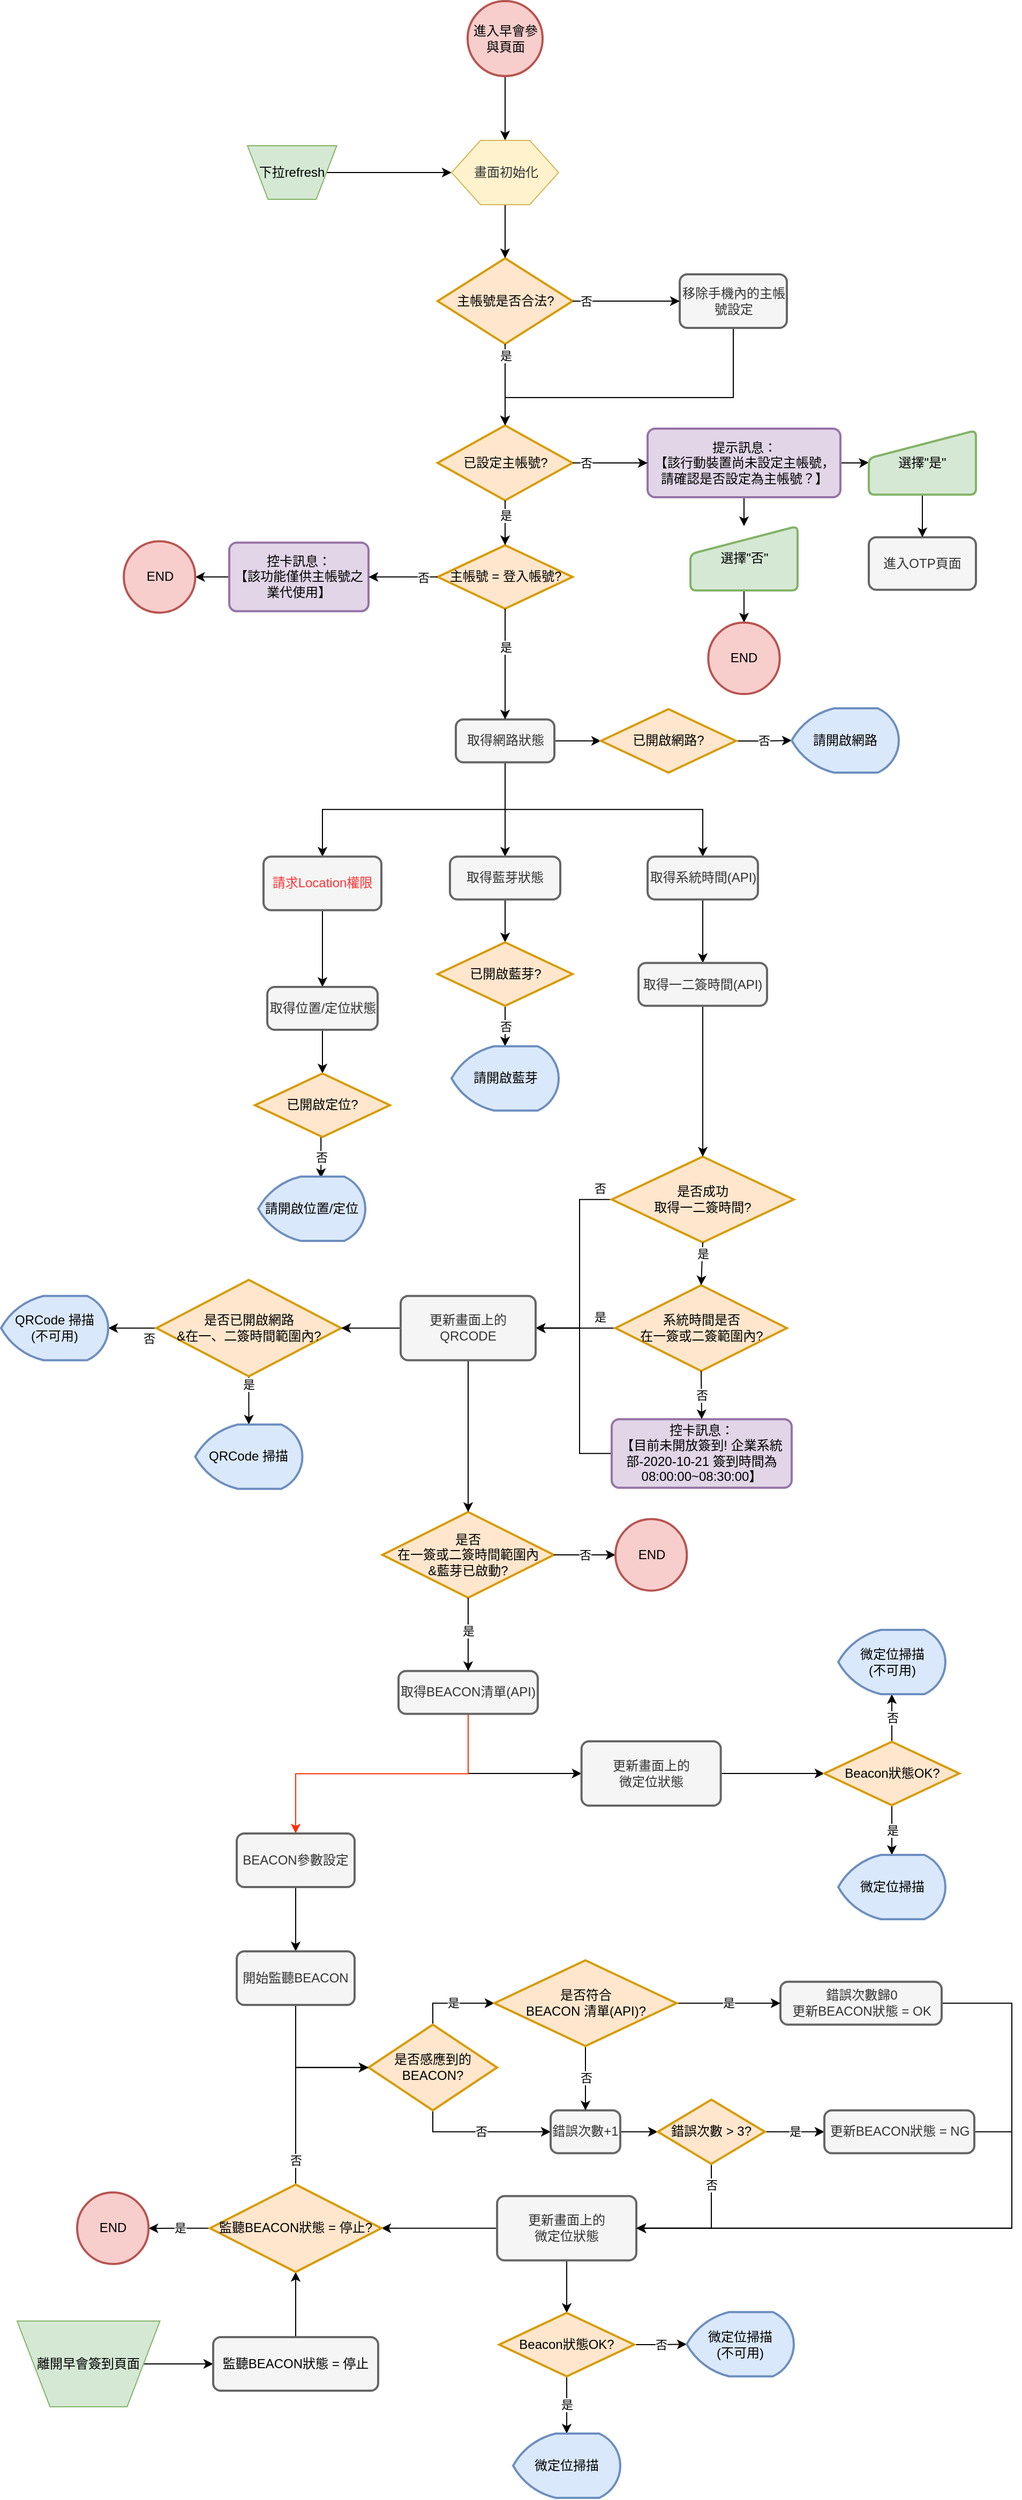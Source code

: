 <mxfile version="13.8.1" type="github" pages="2">
  <diagram id="rVQWAjQvvcYKXNc0S_qa" name="第1頁">
    <mxGraphModel dx="1185" dy="621" grid="1" gridSize="10" guides="1" tooltips="1" connect="1" arrows="1" fold="1" page="1" pageScale="1" pageWidth="1169" pageHeight="1654" math="0" shadow="0">
      <root>
        <mxCell id="0" />
        <mxCell id="1" parent="0" />
        <mxCell id="3DBhpYr2s3S-8QUUFZNX-8" style="edgeStyle=orthogonalEdgeStyle;rounded=0;orthogonalLoop=1;jettySize=auto;html=1;exitX=0.5;exitY=1;exitDx=0;exitDy=0;exitPerimeter=0;entryX=0.5;entryY=0;entryDx=0;entryDy=0;" parent="1" source="3DBhpYr2s3S-8QUUFZNX-1" target="aYca4ARqjZkzkrfllWEa-6" edge="1">
          <mxGeometry relative="1" as="geometry">
            <mxPoint x="316.5" y="310" as="targetPoint" />
          </mxGeometry>
        </mxCell>
        <mxCell id="3DBhpYr2s3S-8QUUFZNX-1" value="進入早會參與頁面" style="strokeWidth=2;html=1;shape=mxgraph.flowchart.start_2;whiteSpace=wrap;fillColor=#f8cecc;strokeColor=#b85450;" parent="1" vertex="1">
          <mxGeometry x="498.5" y="30" width="70" height="70" as="geometry" />
        </mxCell>
        <mxCell id="3DBhpYr2s3S-8QUUFZNX-5" value="主帳號是否合法?" style="strokeWidth=2;html=1;shape=mxgraph.flowchart.decision;whiteSpace=wrap;fillColor=#ffe6cc;strokeColor=#d79b00;" parent="1" vertex="1">
          <mxGeometry x="470.5" y="270" width="126" height="80" as="geometry" />
        </mxCell>
        <mxCell id="3DBhpYr2s3S-8QUUFZNX-16" style="edgeStyle=orthogonalEdgeStyle;rounded=0;orthogonalLoop=1;jettySize=auto;html=1;exitX=0.5;exitY=1;exitDx=0;exitDy=0;entryX=0.5;entryY=0;entryDx=0;entryDy=0;entryPerimeter=0;" parent="1" source="3DBhpYr2s3S-8QUUFZNX-6" target="3DBhpYr2s3S-8QUUFZNX-11" edge="1">
          <mxGeometry relative="1" as="geometry">
            <Array as="points">
              <mxPoint x="746" y="400" />
              <mxPoint x="534" y="400" />
            </Array>
          </mxGeometry>
        </mxCell>
        <mxCell id="3DBhpYr2s3S-8QUUFZNX-6" value="移除手機內的主帳號設定" style="rounded=1;whiteSpace=wrap;html=1;absoluteArcSize=1;arcSize=14;strokeWidth=2;fillColor=#f5f5f5;strokeColor=#666666;fontColor=#333333;" parent="1" vertex="1">
          <mxGeometry x="696.5" y="285" width="100" height="50" as="geometry" />
        </mxCell>
        <mxCell id="3DBhpYr2s3S-8QUUFZNX-11" value="已設定主帳號?" style="strokeWidth=2;html=1;shape=mxgraph.flowchart.decision;whiteSpace=wrap;fillColor=#ffe6cc;strokeColor=#d79b00;" parent="1" vertex="1">
          <mxGeometry x="470.5" y="426" width="126" height="70" as="geometry" />
        </mxCell>
        <mxCell id="3DBhpYr2s3S-8QUUFZNX-13" value="主帳號 = 登入帳號?" style="strokeWidth=2;html=1;shape=mxgraph.flowchart.decision;whiteSpace=wrap;fillColor=#ffe6cc;strokeColor=#d79b00;" parent="1" vertex="1">
          <mxGeometry x="470.5" y="537.79" width="126" height="59.25" as="geometry" />
        </mxCell>
        <mxCell id="1zW-dw0xEGALcRAArfoa-10" value="" style="edgeStyle=orthogonalEdgeStyle;rounded=0;orthogonalLoop=1;jettySize=auto;html=1;" edge="1" parent="1" source="3DBhpYr2s3S-8QUUFZNX-17" target="1zW-dw0xEGALcRAArfoa-8">
          <mxGeometry relative="1" as="geometry" />
        </mxCell>
        <mxCell id="1zW-dw0xEGALcRAArfoa-11" value="" style="edgeStyle=orthogonalEdgeStyle;rounded=0;orthogonalLoop=1;jettySize=auto;html=1;" edge="1" parent="1" source="3DBhpYr2s3S-8QUUFZNX-17" target="1zW-dw0xEGALcRAArfoa-9">
          <mxGeometry relative="1" as="geometry" />
        </mxCell>
        <mxCell id="3DBhpYr2s3S-8QUUFZNX-17" value="提示訊息：&lt;br&gt;【該行動裝置尚未設定主帳號，請確認是否設定為主帳號？】" style="rounded=1;whiteSpace=wrap;html=1;absoluteArcSize=1;arcSize=14;strokeWidth=2;fillColor=#e1d5e7;strokeColor=#9673a6;" parent="1" vertex="1">
          <mxGeometry x="666.5" y="429.01" width="180" height="64" as="geometry" />
        </mxCell>
        <mxCell id="3DBhpYr2s3S-8QUUFZNX-31" value="進入OTP頁面" style="rounded=1;whiteSpace=wrap;html=1;absoluteArcSize=1;arcSize=14;strokeWidth=2;fillColor=#f5f5f5;strokeColor=#666666;fontColor=#333333;" parent="1" vertex="1">
          <mxGeometry x="873" y="530.37" width="100" height="49" as="geometry" />
        </mxCell>
        <mxCell id="uGl-gBqSCA13zTobJIax-20" value="" style="edgeStyle=orthogonalEdgeStyle;rounded=0;orthogonalLoop=1;jettySize=auto;html=1;fontColor=#000000;" edge="1" parent="1" source="3DBhpYr2s3S-8QUUFZNX-42" target="uGl-gBqSCA13zTobJIax-19">
          <mxGeometry relative="1" as="geometry" />
        </mxCell>
        <mxCell id="3DBhpYr2s3S-8QUUFZNX-42" value="控卡訊息：&lt;br&gt;【該功能僅供主帳號之業代使用】" style="rounded=1;whiteSpace=wrap;html=1;absoluteArcSize=1;arcSize=14;strokeWidth=2;fillColor=#e1d5e7;strokeColor=#9673a6;" parent="1" vertex="1">
          <mxGeometry x="276" y="535.41" width="130" height="64" as="geometry" />
        </mxCell>
        <mxCell id="3DBhpYr2s3S-8QUUFZNX-55" value="" style="edgeStyle=orthogonalEdgeStyle;rounded=0;orthogonalLoop=1;jettySize=auto;html=1;entryX=0.5;entryY=0;entryDx=0;entryDy=0;exitX=0.5;exitY=1;exitDx=0;exitDy=0;" parent="1" source="3DBhpYr2s3S-8QUUFZNX-50" target="3DBhpYr2s3S-8QUUFZNX-53" edge="1">
          <mxGeometry relative="1" as="geometry" />
        </mxCell>
        <mxCell id="RJAQWf_Zlq-s9knpktwF-1" value="" style="edgeStyle=orthogonalEdgeStyle;rounded=0;orthogonalLoop=1;jettySize=auto;html=1;" edge="1" parent="1" source="3DBhpYr2s3S-8QUUFZNX-50" target="aYca4ARqjZkzkrfllWEa-30">
          <mxGeometry relative="1" as="geometry" />
        </mxCell>
        <mxCell id="RJAQWf_Zlq-s9knpktwF-4" style="edgeStyle=orthogonalEdgeStyle;rounded=0;orthogonalLoop=1;jettySize=auto;html=1;exitX=0.5;exitY=1;exitDx=0;exitDy=0;" edge="1" parent="1" source="3DBhpYr2s3S-8QUUFZNX-50" target="3DBhpYr2s3S-8QUUFZNX-54">
          <mxGeometry relative="1" as="geometry" />
        </mxCell>
        <mxCell id="RJAQWf_Zlq-s9knpktwF-5" style="edgeStyle=orthogonalEdgeStyle;rounded=0;orthogonalLoop=1;jettySize=auto;html=1;exitX=0.5;exitY=1;exitDx=0;exitDy=0;entryX=0.5;entryY=0;entryDx=0;entryDy=0;" edge="1" parent="1" source="3DBhpYr2s3S-8QUUFZNX-50" target="uGl-gBqSCA13zTobJIax-1">
          <mxGeometry relative="1" as="geometry" />
        </mxCell>
        <mxCell id="3DBhpYr2s3S-8QUUFZNX-50" value="取得網路狀態" style="rounded=1;whiteSpace=wrap;html=1;absoluteArcSize=1;arcSize=14;strokeWidth=2;fillColor=#f5f5f5;strokeColor=#666666;fontColor=#333333;" parent="1" vertex="1">
          <mxGeometry x="487.5" y="700.38" width="92" height="40" as="geometry" />
        </mxCell>
        <mxCell id="aYca4ARqjZkzkrfllWEa-9" value="" style="edgeStyle=orthogonalEdgeStyle;rounded=0;orthogonalLoop=1;jettySize=auto;html=1;exitX=0.5;exitY=1;exitDx=0;exitDy=0;" edge="1" parent="1" source="3DBhpYr2s3S-8QUUFZNX-52" target="aYca4ARqjZkzkrfllWEa-8">
          <mxGeometry relative="1" as="geometry" />
        </mxCell>
        <mxCell id="3DBhpYr2s3S-8QUUFZNX-52" value="取得位置/定位狀態" style="rounded=1;whiteSpace=wrap;html=1;absoluteArcSize=1;arcSize=14;strokeWidth=2;fillColor=#f5f5f5;strokeColor=#666666;fontColor=#333333;" parent="1" vertex="1">
          <mxGeometry x="311.5" y="950" width="103" height="40" as="geometry" />
        </mxCell>
        <mxCell id="aYca4ARqjZkzkrfllWEa-11" value="" style="edgeStyle=orthogonalEdgeStyle;rounded=0;orthogonalLoop=1;jettySize=auto;html=1;" edge="1" parent="1" source="3DBhpYr2s3S-8QUUFZNX-53" target="aYca4ARqjZkzkrfllWEa-10">
          <mxGeometry relative="1" as="geometry" />
        </mxCell>
        <mxCell id="3DBhpYr2s3S-8QUUFZNX-53" value="取得藍芽狀態" style="rounded=1;whiteSpace=wrap;html=1;absoluteArcSize=1;arcSize=14;strokeWidth=2;fillColor=#f5f5f5;strokeColor=#666666;fontColor=#333333;" parent="1" vertex="1">
          <mxGeometry x="482" y="828.38" width="103" height="40" as="geometry" />
        </mxCell>
        <mxCell id="3DBhpYr2s3S-8QUUFZNX-81" value="" style="edgeStyle=orthogonalEdgeStyle;rounded=0;orthogonalLoop=1;jettySize=auto;html=1;exitX=0.5;exitY=1;exitDx=0;exitDy=0;" parent="1" source="3DBhpYr2s3S-8QUUFZNX-54" target="3DBhpYr2s3S-8QUUFZNX-79" edge="1">
          <mxGeometry relative="1" as="geometry" />
        </mxCell>
        <mxCell id="3DBhpYr2s3S-8QUUFZNX-54" value="取得系統時間(API)" style="rounded=1;whiteSpace=wrap;html=1;absoluteArcSize=1;arcSize=14;strokeWidth=2;fillColor=#f5f5f5;strokeColor=#666666;fontColor=#333333;" parent="1" vertex="1">
          <mxGeometry x="666.5" y="828.38" width="103" height="40" as="geometry" />
        </mxCell>
        <mxCell id="3DBhpYr2s3S-8QUUFZNX-64" value="" style="endArrow=classic;html=1;exitX=1;exitY=0.5;exitDx=0;exitDy=0;exitPerimeter=0;entryX=0;entryY=0.5;entryDx=0;entryDy=0;" parent="1" source="3DBhpYr2s3S-8QUUFZNX-5" target="3DBhpYr2s3S-8QUUFZNX-6" edge="1">
          <mxGeometry relative="1" as="geometry">
            <mxPoint x="365.5" y="760" as="sourcePoint" />
            <mxPoint x="465.5" y="760" as="targetPoint" />
          </mxGeometry>
        </mxCell>
        <mxCell id="3DBhpYr2s3S-8QUUFZNX-65" value="否" style="edgeLabel;resizable=0;html=1;align=center;verticalAlign=middle;" parent="3DBhpYr2s3S-8QUUFZNX-64" connectable="0" vertex="1">
          <mxGeometry relative="1" as="geometry">
            <mxPoint x="-38" as="offset" />
          </mxGeometry>
        </mxCell>
        <mxCell id="3DBhpYr2s3S-8QUUFZNX-66" value="" style="endArrow=classic;html=1;exitX=1;exitY=0.5;exitDx=0;exitDy=0;exitPerimeter=0;entryX=0;entryY=0.5;entryDx=0;entryDy=0;" parent="1" source="3DBhpYr2s3S-8QUUFZNX-11" target="3DBhpYr2s3S-8QUUFZNX-17" edge="1">
          <mxGeometry relative="1" as="geometry">
            <mxPoint x="586.5" y="380" as="sourcePoint" />
            <mxPoint x="686.5" y="380" as="targetPoint" />
          </mxGeometry>
        </mxCell>
        <mxCell id="3DBhpYr2s3S-8QUUFZNX-67" value="否" style="edgeLabel;resizable=0;html=1;align=center;verticalAlign=middle;" parent="3DBhpYr2s3S-8QUUFZNX-66" connectable="0" vertex="1">
          <mxGeometry relative="1" as="geometry">
            <mxPoint x="-23" y="-0.37" as="offset" />
          </mxGeometry>
        </mxCell>
        <mxCell id="3DBhpYr2s3S-8QUUFZNX-68" value="" style="endArrow=classic;html=1;exitX=0;exitY=0.5;exitDx=0;exitDy=0;exitPerimeter=0;entryX=1;entryY=0.5;entryDx=0;entryDy=0;" parent="1" source="3DBhpYr2s3S-8QUUFZNX-13" target="3DBhpYr2s3S-8QUUFZNX-42" edge="1">
          <mxGeometry relative="1" as="geometry">
            <mxPoint x="616.5" y="330" as="sourcePoint" />
            <mxPoint x="716.5" y="330" as="targetPoint" />
          </mxGeometry>
        </mxCell>
        <mxCell id="3DBhpYr2s3S-8QUUFZNX-69" value="否" style="edgeLabel;resizable=0;html=1;align=center;verticalAlign=middle;" parent="3DBhpYr2s3S-8QUUFZNX-68" connectable="0" vertex="1">
          <mxGeometry relative="1" as="geometry">
            <mxPoint x="19" y="-0.01" as="offset" />
          </mxGeometry>
        </mxCell>
        <mxCell id="3DBhpYr2s3S-8QUUFZNX-70" value="" style="endArrow=classic;html=1;exitX=0.5;exitY=1;exitDx=0;exitDy=0;exitPerimeter=0;entryX=0.5;entryY=0;entryDx=0;entryDy=0;entryPerimeter=0;" parent="1" source="3DBhpYr2s3S-8QUUFZNX-5" target="3DBhpYr2s3S-8QUUFZNX-11" edge="1">
          <mxGeometry relative="1" as="geometry">
            <mxPoint x="516.5" y="370" as="sourcePoint" />
            <mxPoint x="616.5" y="370" as="targetPoint" />
          </mxGeometry>
        </mxCell>
        <mxCell id="3DBhpYr2s3S-8QUUFZNX-71" value="是" style="edgeLabel;resizable=0;html=1;align=center;verticalAlign=middle;" parent="3DBhpYr2s3S-8QUUFZNX-70" connectable="0" vertex="1">
          <mxGeometry relative="1" as="geometry">
            <mxPoint y="-27.65" as="offset" />
          </mxGeometry>
        </mxCell>
        <mxCell id="3DBhpYr2s3S-8QUUFZNX-72" value="" style="endArrow=classic;html=1;exitX=0.5;exitY=1;exitDx=0;exitDy=0;exitPerimeter=0;entryX=0.5;entryY=0;entryDx=0;entryDy=0;entryPerimeter=0;" parent="1" source="3DBhpYr2s3S-8QUUFZNX-11" target="3DBhpYr2s3S-8QUUFZNX-13" edge="1">
          <mxGeometry relative="1" as="geometry">
            <mxPoint x="543.5" y="360" as="sourcePoint" />
            <mxPoint x="543.5" y="436" as="targetPoint" />
          </mxGeometry>
        </mxCell>
        <mxCell id="3DBhpYr2s3S-8QUUFZNX-73" value="是" style="edgeLabel;resizable=0;html=1;align=center;verticalAlign=middle;" parent="3DBhpYr2s3S-8QUUFZNX-72" connectable="0" vertex="1">
          <mxGeometry relative="1" as="geometry">
            <mxPoint y="-6.83" as="offset" />
          </mxGeometry>
        </mxCell>
        <mxCell id="3DBhpYr2s3S-8QUUFZNX-74" value="" style="endArrow=classic;html=1;exitX=0.5;exitY=1;exitDx=0;exitDy=0;exitPerimeter=0;entryX=0.5;entryY=0;entryDx=0;entryDy=0;" parent="1" source="3DBhpYr2s3S-8QUUFZNX-13" target="3DBhpYr2s3S-8QUUFZNX-50" edge="1">
          <mxGeometry relative="1" as="geometry">
            <mxPoint x="553.5" y="370" as="sourcePoint" />
            <mxPoint x="553.5" y="446" as="targetPoint" />
          </mxGeometry>
        </mxCell>
        <mxCell id="3DBhpYr2s3S-8QUUFZNX-75" value="是" style="edgeLabel;resizable=0;html=1;align=center;verticalAlign=middle;" parent="3DBhpYr2s3S-8QUUFZNX-74" connectable="0" vertex="1">
          <mxGeometry relative="1" as="geometry">
            <mxPoint y="-16.21" as="offset" />
          </mxGeometry>
        </mxCell>
        <mxCell id="RJAQWf_Zlq-s9knpktwF-11" value="否" style="edgeStyle=orthogonalEdgeStyle;rounded=0;orthogonalLoop=1;jettySize=auto;html=1;exitX=0;exitY=0.5;exitDx=0;exitDy=0;exitPerimeter=0;entryX=1;entryY=0.5;entryDx=0;entryDy=0;" edge="1" parent="1" source="3DBhpYr2s3S-8QUUFZNX-78" target="1zW-dw0xEGALcRAArfoa-1">
          <mxGeometry x="-0.895" y="-10" relative="1" as="geometry">
            <Array as="points">
              <mxPoint x="603" y="1148.38" />
              <mxPoint x="603" y="1268.38" />
            </Array>
            <mxPoint x="-1" as="offset" />
          </mxGeometry>
        </mxCell>
        <mxCell id="3DBhpYr2s3S-8QUUFZNX-78" value="是否成功&lt;br&gt;取得一二簽時間?" style="strokeWidth=2;html=1;shape=mxgraph.flowchart.decision;whiteSpace=wrap;fillColor=#ffe6cc;strokeColor=#d79b00;" parent="1" vertex="1">
          <mxGeometry x="633" y="1108.38" width="170" height="80" as="geometry" />
        </mxCell>
        <mxCell id="RJAQWf_Zlq-s9knpktwF-6" style="edgeStyle=orthogonalEdgeStyle;rounded=0;orthogonalLoop=1;jettySize=auto;html=1;exitX=0.5;exitY=1;exitDx=0;exitDy=0;entryX=0.5;entryY=0;entryDx=0;entryDy=0;entryPerimeter=0;" edge="1" parent="1" source="3DBhpYr2s3S-8QUUFZNX-79" target="3DBhpYr2s3S-8QUUFZNX-78">
          <mxGeometry relative="1" as="geometry" />
        </mxCell>
        <mxCell id="3DBhpYr2s3S-8QUUFZNX-79" value="取得一二簽時間(API)" style="rounded=1;whiteSpace=wrap;html=1;absoluteArcSize=1;arcSize=14;strokeWidth=2;fillColor=#f5f5f5;strokeColor=#666666;fontColor=#333333;" parent="1" vertex="1">
          <mxGeometry x="658" y="927.63" width="120" height="40" as="geometry" />
        </mxCell>
        <mxCell id="RJAQWf_Zlq-s9knpktwF-8" value="是" style="edgeStyle=orthogonalEdgeStyle;rounded=0;orthogonalLoop=1;jettySize=auto;html=1;exitX=0;exitY=0.5;exitDx=0;exitDy=0;exitPerimeter=0;" edge="1" parent="1" source="3DBhpYr2s3S-8QUUFZNX-83" target="1zW-dw0xEGALcRAArfoa-1">
          <mxGeometry x="-0.638" y="-10" relative="1" as="geometry">
            <mxPoint x="-1" as="offset" />
          </mxGeometry>
        </mxCell>
        <mxCell id="3DBhpYr2s3S-8QUUFZNX-83" value="系統時間是否&lt;br&gt;在一簽或二簽範圍內?" style="strokeWidth=2;html=1;shape=mxgraph.flowchart.decision;whiteSpace=wrap;fillColor=#ffe6cc;strokeColor=#d79b00;" parent="1" vertex="1">
          <mxGeometry x="636.5" y="1228.38" width="160" height="80" as="geometry" />
        </mxCell>
        <mxCell id="3DBhpYr2s3S-8QUUFZNX-84" value="" style="endArrow=classic;html=1;exitX=0.5;exitY=1;exitDx=0;exitDy=0;exitPerimeter=0;entryX=0.5;entryY=0;entryDx=0;entryDy=0;entryPerimeter=0;" parent="1" source="3DBhpYr2s3S-8QUUFZNX-78" target="3DBhpYr2s3S-8QUUFZNX-83" edge="1">
          <mxGeometry relative="1" as="geometry">
            <mxPoint x="383.5" y="874.01" as="sourcePoint" />
            <mxPoint x="383.5" y="989.38" as="targetPoint" />
          </mxGeometry>
        </mxCell>
        <mxCell id="3DBhpYr2s3S-8QUUFZNX-85" value="是" style="edgeLabel;resizable=0;html=1;align=center;verticalAlign=middle;" parent="3DBhpYr2s3S-8QUUFZNX-84" connectable="0" vertex="1">
          <mxGeometry relative="1" as="geometry">
            <mxPoint x="0.75" y="-9.99" as="offset" />
          </mxGeometry>
        </mxCell>
        <mxCell id="RJAQWf_Zlq-s9knpktwF-12" style="edgeStyle=orthogonalEdgeStyle;rounded=0;orthogonalLoop=1;jettySize=auto;html=1;exitX=0;exitY=0.5;exitDx=0;exitDy=0;entryX=1;entryY=0.5;entryDx=0;entryDy=0;" edge="1" parent="1" source="3DBhpYr2s3S-8QUUFZNX-91" target="1zW-dw0xEGALcRAArfoa-1">
          <mxGeometry relative="1" as="geometry">
            <Array as="points">
              <mxPoint x="603" y="1385.38" />
              <mxPoint x="603" y="1268.38" />
            </Array>
          </mxGeometry>
        </mxCell>
        <mxCell id="3DBhpYr2s3S-8QUUFZNX-91" value="控卡訊息：&lt;br&gt;【目前未開放簽到! 企業系統部-2020-10-21 簽到時間為08:00:00~08:30:00】" style="rounded=1;whiteSpace=wrap;html=1;absoluteArcSize=1;arcSize=14;strokeWidth=2;fillColor=#e1d5e7;strokeColor=#9673a6;" parent="1" vertex="1">
          <mxGeometry x="633" y="1353.38" width="168" height="64" as="geometry" />
        </mxCell>
        <mxCell id="3DBhpYr2s3S-8QUUFZNX-92" value="" style="endArrow=classic;html=1;exitX=0.5;exitY=1;exitDx=0;exitDy=0;exitPerimeter=0;entryX=0.5;entryY=0;entryDx=0;entryDy=0;" parent="1" source="3DBhpYr2s3S-8QUUFZNX-83" target="3DBhpYr2s3S-8QUUFZNX-91" edge="1">
          <mxGeometry relative="1" as="geometry">
            <mxPoint x="270.5" y="974.385" as="sourcePoint" />
            <mxPoint x="190.5" y="974.38" as="targetPoint" />
          </mxGeometry>
        </mxCell>
        <mxCell id="3DBhpYr2s3S-8QUUFZNX-93" value="否" style="edgeLabel;resizable=0;html=1;align=center;verticalAlign=middle;" parent="3DBhpYr2s3S-8QUUFZNX-92" connectable="0" vertex="1">
          <mxGeometry relative="1" as="geometry" />
        </mxCell>
        <mxCell id="3DBhpYr2s3S-8QUUFZNX-99" value="是否&lt;br&gt;在一簽或二簽時間範圍內&lt;br&gt;&amp;amp;藍芽已啟動?" style="strokeWidth=2;html=1;shape=mxgraph.flowchart.decision;whiteSpace=wrap;fillColor=#ffe6cc;strokeColor=#d79b00;" parent="1" vertex="1">
          <mxGeometry x="419" y="1440" width="160" height="80" as="geometry" />
        </mxCell>
        <mxCell id="3DBhpYr2s3S-8QUUFZNX-148" style="edgeStyle=orthogonalEdgeStyle;rounded=0;orthogonalLoop=1;jettySize=auto;html=1;exitX=0.5;exitY=1;exitDx=0;exitDy=0;entryX=0;entryY=0.5;entryDx=0;entryDy=0;" parent="1" source="3DBhpYr2s3S-8QUUFZNX-101" target="3DBhpYr2s3S-8QUUFZNX-147" edge="1">
          <mxGeometry relative="1" as="geometry" />
        </mxCell>
        <mxCell id="3DBhpYr2s3S-8QUUFZNX-169" style="edgeStyle=orthogonalEdgeStyle;rounded=0;orthogonalLoop=1;jettySize=auto;html=1;exitX=0.5;exitY=1;exitDx=0;exitDy=0;entryX=0.5;entryY=0;entryDx=0;entryDy=0;strokeColor=#FF2D03;" parent="1" source="3DBhpYr2s3S-8QUUFZNX-101" target="3DBhpYr2s3S-8QUUFZNX-116" edge="1">
          <mxGeometry relative="1" as="geometry">
            <mxPoint x="499" y="1698.38" as="targetPoint" />
          </mxGeometry>
        </mxCell>
        <mxCell id="3DBhpYr2s3S-8QUUFZNX-101" value="取得BEACON清單(API)" style="rounded=1;whiteSpace=wrap;html=1;absoluteArcSize=1;arcSize=14;strokeWidth=2;fillColor=#f5f5f5;strokeColor=#666666;fontColor=#333333;" parent="1" vertex="1">
          <mxGeometry x="434" y="1588.38" width="130" height="40" as="geometry" />
        </mxCell>
        <mxCell id="3DBhpYr2s3S-8QUUFZNX-102" value="" style="endArrow=classic;html=1;exitX=0.5;exitY=1;exitDx=0;exitDy=0;exitPerimeter=0;entryX=0.5;entryY=0;entryDx=0;entryDy=0;" parent="1" source="3DBhpYr2s3S-8QUUFZNX-99" target="3DBhpYr2s3S-8QUUFZNX-101" edge="1">
          <mxGeometry relative="1" as="geometry">
            <mxPoint x="460" y="1556.38" as="sourcePoint" />
            <mxPoint x="535.5" y="1700.38" as="targetPoint" />
            <Array as="points" />
          </mxGeometry>
        </mxCell>
        <mxCell id="3DBhpYr2s3S-8QUUFZNX-103" value="是" style="edgeLabel;resizable=0;html=1;align=center;verticalAlign=middle;" parent="3DBhpYr2s3S-8QUUFZNX-102" connectable="0" vertex="1">
          <mxGeometry relative="1" as="geometry">
            <mxPoint y="-3" as="offset" />
          </mxGeometry>
        </mxCell>
        <mxCell id="3DBhpYr2s3S-8QUUFZNX-108" value="" style="endArrow=classic;html=1;exitX=1;exitY=0.5;exitDx=0;exitDy=0;exitPerimeter=0;entryX=0;entryY=0.5;entryDx=0;entryDy=0;entryPerimeter=0;" parent="1" source="3DBhpYr2s3S-8QUUFZNX-99" target="uGl-gBqSCA13zTobJIax-16" edge="1">
          <mxGeometry relative="1" as="geometry">
            <mxPoint x="300" y="1556.38" as="sourcePoint" />
            <mxPoint x="626.5" y="1457.38" as="targetPoint" />
          </mxGeometry>
        </mxCell>
        <mxCell id="3DBhpYr2s3S-8QUUFZNX-109" value="否" style="edgeLabel;resizable=0;html=1;align=center;verticalAlign=middle;" parent="3DBhpYr2s3S-8QUUFZNX-108" connectable="0" vertex="1">
          <mxGeometry relative="1" as="geometry" />
        </mxCell>
        <mxCell id="aYca4ARqjZkzkrfllWEa-27" value="" style="edgeStyle=orthogonalEdgeStyle;rounded=0;orthogonalLoop=1;jettySize=auto;html=1;" edge="1" parent="1" source="3DBhpYr2s3S-8QUUFZNX-111" target="aYca4ARqjZkzkrfllWEa-24">
          <mxGeometry relative="1" as="geometry" />
        </mxCell>
        <mxCell id="uGl-gBqSCA13zTobJIax-10" value="" style="edgeStyle=orthogonalEdgeStyle;rounded=0;orthogonalLoop=1;jettySize=auto;html=1;fontColor=#000000;" edge="1" parent="1" source="3DBhpYr2s3S-8QUUFZNX-111" target="uGl-gBqSCA13zTobJIax-6">
          <mxGeometry relative="1" as="geometry" />
        </mxCell>
        <mxCell id="3DBhpYr2s3S-8QUUFZNX-111" value="更新畫面上的&lt;br&gt;微定位狀態" style="rounded=1;whiteSpace=wrap;html=1;absoluteArcSize=1;arcSize=14;strokeWidth=2;fillColor=#f5f5f5;strokeColor=#666666;fontColor=#333333;" parent="1" vertex="1">
          <mxGeometry x="526" y="2078.38" width="130" height="60" as="geometry" />
        </mxCell>
        <mxCell id="3DBhpYr2s3S-8QUUFZNX-126" value="" style="edgeStyle=orthogonalEdgeStyle;rounded=0;orthogonalLoop=1;jettySize=auto;html=1;exitX=0.5;exitY=1;exitDx=0;exitDy=0;" parent="1" source="3DBhpYr2s3S-8QUUFZNX-116" target="3DBhpYr2s3S-8QUUFZNX-123" edge="1">
          <mxGeometry relative="1" as="geometry" />
        </mxCell>
        <mxCell id="3DBhpYr2s3S-8QUUFZNX-116" value="BEACON參數設定" style="rounded=1;whiteSpace=wrap;html=1;absoluteArcSize=1;arcSize=14;strokeWidth=2;fillColor=#f5f5f5;strokeColor=#666666;fontColor=#333333;" parent="1" vertex="1">
          <mxGeometry x="283" y="1740" width="110" height="50" as="geometry" />
        </mxCell>
        <mxCell id="3DBhpYr2s3S-8QUUFZNX-130" value="否" style="edgeStyle=orthogonalEdgeStyle;rounded=0;orthogonalLoop=1;jettySize=auto;html=1;exitX=0.5;exitY=1;exitDx=0;exitDy=0;exitPerimeter=0;entryX=0;entryY=0.5;entryDx=0;entryDy=0;" parent="1" source="3DBhpYr2s3S-8QUUFZNX-122" target="3DBhpYr2s3S-8QUUFZNX-131" edge="1">
          <mxGeometry relative="1" as="geometry" />
        </mxCell>
        <mxCell id="3DBhpYr2s3S-8QUUFZNX-134" value="是" style="edgeStyle=orthogonalEdgeStyle;rounded=0;orthogonalLoop=1;jettySize=auto;html=1;exitX=0.5;exitY=0;exitDx=0;exitDy=0;exitPerimeter=0;entryX=0;entryY=0.5;entryDx=0;entryDy=0;entryPerimeter=0;" parent="1" source="3DBhpYr2s3S-8QUUFZNX-122" target="3DBhpYr2s3S-8QUUFZNX-133" edge="1">
          <mxGeometry relative="1" as="geometry" />
        </mxCell>
        <mxCell id="3DBhpYr2s3S-8QUUFZNX-122" value="是否感應到的BEACON?" style="strokeWidth=2;html=1;shape=mxgraph.flowchart.decision;whiteSpace=wrap;fillColor=#ffe6cc;strokeColor=#d79b00;" parent="1" vertex="1">
          <mxGeometry x="406" y="1918.38" width="120" height="80" as="geometry" />
        </mxCell>
        <mxCell id="3DBhpYr2s3S-8QUUFZNX-125" value="" style="edgeStyle=orthogonalEdgeStyle;rounded=0;orthogonalLoop=1;jettySize=auto;html=1;exitX=0.5;exitY=1;exitDx=0;exitDy=0;entryX=0;entryY=0.5;entryDx=0;entryDy=0;entryPerimeter=0;" parent="1" source="3DBhpYr2s3S-8QUUFZNX-123" target="3DBhpYr2s3S-8QUUFZNX-122" edge="1">
          <mxGeometry relative="1" as="geometry" />
        </mxCell>
        <mxCell id="3DBhpYr2s3S-8QUUFZNX-123" value="開始監聽BEACON" style="rounded=1;whiteSpace=wrap;html=1;absoluteArcSize=1;arcSize=14;strokeWidth=2;fillColor=#f5f5f5;strokeColor=#666666;fontColor=#333333;" parent="1" vertex="1">
          <mxGeometry x="283" y="1850" width="110" height="50" as="geometry" />
        </mxCell>
        <mxCell id="3DBhpYr2s3S-8QUUFZNX-139" value="" style="edgeStyle=orthogonalEdgeStyle;rounded=0;orthogonalLoop=1;jettySize=auto;html=1;" parent="1" source="3DBhpYr2s3S-8QUUFZNX-131" target="3DBhpYr2s3S-8QUUFZNX-137" edge="1">
          <mxGeometry relative="1" as="geometry" />
        </mxCell>
        <mxCell id="3DBhpYr2s3S-8QUUFZNX-131" value="錯誤次數+1" style="rounded=1;whiteSpace=wrap;html=1;absoluteArcSize=1;arcSize=14;strokeWidth=2;fillColor=#f5f5f5;strokeColor=#666666;fontColor=#333333;" parent="1" vertex="1">
          <mxGeometry x="576" y="1998.38" width="65" height="40" as="geometry" />
        </mxCell>
        <mxCell id="3DBhpYr2s3S-8QUUFZNX-150" style="edgeStyle=orthogonalEdgeStyle;rounded=0;orthogonalLoop=1;jettySize=auto;html=1;exitX=1;exitY=0.5;exitDx=0;exitDy=0;entryX=1;entryY=0.5;entryDx=0;entryDy=0;" parent="1" source="3DBhpYr2s3S-8QUUFZNX-132" target="3DBhpYr2s3S-8QUUFZNX-111" edge="1">
          <mxGeometry relative="1" as="geometry">
            <Array as="points">
              <mxPoint x="1006.5" y="1898.38" />
              <mxPoint x="1006.5" y="2108.38" />
            </Array>
          </mxGeometry>
        </mxCell>
        <mxCell id="3DBhpYr2s3S-8QUUFZNX-132" value="錯誤次數歸0&lt;br&gt;更新BEACON狀態 = OK" style="rounded=1;whiteSpace=wrap;html=1;absoluteArcSize=1;arcSize=14;strokeWidth=2;fillColor=#f5f5f5;strokeColor=#666666;fontColor=#333333;" parent="1" vertex="1">
          <mxGeometry x="790.5" y="1878.38" width="150.5" height="40" as="geometry" />
        </mxCell>
        <mxCell id="3DBhpYr2s3S-8QUUFZNX-135" value="是" style="edgeStyle=orthogonalEdgeStyle;rounded=0;orthogonalLoop=1;jettySize=auto;html=1;exitX=1;exitY=0.5;exitDx=0;exitDy=0;exitPerimeter=0;entryX=0;entryY=0.5;entryDx=0;entryDy=0;" parent="1" source="3DBhpYr2s3S-8QUUFZNX-133" target="3DBhpYr2s3S-8QUUFZNX-132" edge="1">
          <mxGeometry relative="1" as="geometry" />
        </mxCell>
        <mxCell id="3DBhpYr2s3S-8QUUFZNX-142" value="否" style="edgeStyle=orthogonalEdgeStyle;rounded=0;orthogonalLoop=1;jettySize=auto;html=1;exitX=0.5;exitY=1;exitDx=0;exitDy=0;exitPerimeter=0;entryX=0.5;entryY=0;entryDx=0;entryDy=0;" parent="1" source="3DBhpYr2s3S-8QUUFZNX-133" target="3DBhpYr2s3S-8QUUFZNX-131" edge="1">
          <mxGeometry relative="1" as="geometry" />
        </mxCell>
        <mxCell id="3DBhpYr2s3S-8QUUFZNX-133" value="是否符合&lt;br&gt;BEACON 清單(API)?" style="strokeWidth=2;html=1;shape=mxgraph.flowchart.decision;whiteSpace=wrap;fillColor=#ffe6cc;strokeColor=#d79b00;" parent="1" vertex="1">
          <mxGeometry x="523.5" y="1858.38" width="170" height="80" as="geometry" />
        </mxCell>
        <mxCell id="3DBhpYr2s3S-8QUUFZNX-140" value="是" style="edgeStyle=orthogonalEdgeStyle;rounded=0;orthogonalLoop=1;jettySize=auto;html=1;" parent="1" source="3DBhpYr2s3S-8QUUFZNX-137" target="3DBhpYr2s3S-8QUUFZNX-138" edge="1">
          <mxGeometry relative="1" as="geometry" />
        </mxCell>
        <mxCell id="3DBhpYr2s3S-8QUUFZNX-141" value="否" style="edgeStyle=orthogonalEdgeStyle;rounded=0;orthogonalLoop=1;jettySize=auto;html=1;exitX=0.5;exitY=1;exitDx=0;exitDy=0;exitPerimeter=0;entryX=1;entryY=0.5;entryDx=0;entryDy=0;" parent="1" source="3DBhpYr2s3S-8QUUFZNX-137" target="3DBhpYr2s3S-8QUUFZNX-111" edge="1">
          <mxGeometry x="-0.694" relative="1" as="geometry">
            <mxPoint as="offset" />
          </mxGeometry>
        </mxCell>
        <mxCell id="3DBhpYr2s3S-8QUUFZNX-137" value="錯誤次數 &amp;gt; 3?" style="strokeWidth=2;html=1;shape=mxgraph.flowchart.decision;whiteSpace=wrap;fillColor=#ffe6cc;strokeColor=#d79b00;" parent="1" vertex="1">
          <mxGeometry x="676" y="1988.38" width="100" height="60" as="geometry" />
        </mxCell>
        <mxCell id="3DBhpYr2s3S-8QUUFZNX-146" style="edgeStyle=orthogonalEdgeStyle;rounded=0;orthogonalLoop=1;jettySize=auto;html=1;exitX=1;exitY=0.5;exitDx=0;exitDy=0;entryX=1;entryY=0.5;entryDx=0;entryDy=0;" parent="1" source="3DBhpYr2s3S-8QUUFZNX-138" target="3DBhpYr2s3S-8QUUFZNX-111" edge="1">
          <mxGeometry relative="1" as="geometry">
            <Array as="points">
              <mxPoint x="1006.5" y="2018.38" />
              <mxPoint x="1006.5" y="2108.38" />
            </Array>
          </mxGeometry>
        </mxCell>
        <mxCell id="3DBhpYr2s3S-8QUUFZNX-138" value="更新BEACON狀態 = NG" style="rounded=1;whiteSpace=wrap;html=1;absoluteArcSize=1;arcSize=14;strokeWidth=2;fillColor=#f5f5f5;strokeColor=#666666;fontColor=#333333;" parent="1" vertex="1">
          <mxGeometry x="831.5" y="1998.38" width="140" height="40" as="geometry" />
        </mxCell>
        <mxCell id="xRADgds0wrwtN0BZxjhJ-2" value="" style="edgeStyle=orthogonalEdgeStyle;rounded=0;orthogonalLoop=1;jettySize=auto;html=1;fontColor=#000000;" edge="1" parent="1" source="3DBhpYr2s3S-8QUUFZNX-147" target="aYca4ARqjZkzkrfllWEa-18">
          <mxGeometry relative="1" as="geometry" />
        </mxCell>
        <mxCell id="3DBhpYr2s3S-8QUUFZNX-147" value="更新畫面上的&lt;br&gt;微定位狀態" style="rounded=1;whiteSpace=wrap;html=1;absoluteArcSize=1;arcSize=14;strokeWidth=2;fillColor=#f5f5f5;strokeColor=#666666;fontColor=#333333;" parent="1" vertex="1">
          <mxGeometry x="604.83" y="1654" width="130" height="60" as="geometry" />
        </mxCell>
        <mxCell id="3DBhpYr2s3S-8QUUFZNX-174" style="edgeStyle=orthogonalEdgeStyle;rounded=0;orthogonalLoop=1;jettySize=auto;html=1;exitX=1;exitY=0.5;exitDx=0;exitDy=0;entryX=0;entryY=0.5;entryDx=0;entryDy=0;" parent="1" source="aYca4ARqjZkzkrfllWEa-3" target="aYca4ARqjZkzkrfllWEa-6" edge="1">
          <mxGeometry relative="1" as="geometry">
            <mxPoint x="203" y="345" as="sourcePoint" />
            <mxPoint x="316.5" y="310" as="targetPoint" />
          </mxGeometry>
        </mxCell>
        <mxCell id="aYca4ARqjZkzkrfllWEa-3" value="下拉refresh&lt;br&gt;" style="verticalLabelPosition=middle;verticalAlign=middle;html=1;shape=trapezoid;perimeter=trapezoidPerimeter;whiteSpace=wrap;size=0.23;arcSize=10;flipV=1;fillColor=#d5e8d4;strokeColor=#82b366;horizontal=1;labelPosition=center;align=center;" vertex="1" parent="1">
          <mxGeometry x="293" y="165" width="83.33" height="50" as="geometry" />
        </mxCell>
        <mxCell id="aYca4ARqjZkzkrfllWEa-7" value="" style="edgeStyle=orthogonalEdgeStyle;rounded=0;orthogonalLoop=1;jettySize=auto;html=1;entryX=0.5;entryY=0;entryDx=0;entryDy=0;entryPerimeter=0;" edge="1" parent="1" source="aYca4ARqjZkzkrfllWEa-6" target="3DBhpYr2s3S-8QUUFZNX-5">
          <mxGeometry relative="1" as="geometry" />
        </mxCell>
        <mxCell id="aYca4ARqjZkzkrfllWEa-6" value="&lt;span style=&quot;color: rgb(51 , 51 , 51)&quot;&gt;畫面初始化&lt;/span&gt;" style="verticalLabelPosition=middle;verticalAlign=middle;html=1;shape=hexagon;perimeter=hexagonPerimeter2;arcSize=6;size=0.27;labelPosition=center;align=center;fillColor=#fff2cc;strokeColor=#d6b656;" vertex="1" parent="1">
          <mxGeometry x="483.5" y="160" width="100" height="60" as="geometry" />
        </mxCell>
        <mxCell id="aYca4ARqjZkzkrfllWEa-16" value="否" style="edgeStyle=orthogonalEdgeStyle;rounded=0;orthogonalLoop=1;jettySize=auto;html=1;entryX=0.586;entryY=0.022;entryDx=0;entryDy=0;entryPerimeter=0;exitX=0.5;exitY=1;exitDx=0;exitDy=0;exitPerimeter=0;" edge="1" parent="1" source="aYca4ARqjZkzkrfllWEa-8" target="aYca4ARqjZkzkrfllWEa-13">
          <mxGeometry relative="1" as="geometry" />
        </mxCell>
        <mxCell id="aYca4ARqjZkzkrfllWEa-8" value="已開啟定位?" style="strokeWidth=2;html=1;shape=mxgraph.flowchart.decision;whiteSpace=wrap;fillColor=#ffe6cc;strokeColor=#d79b00;" vertex="1" parent="1">
          <mxGeometry x="300" y="1030.75" width="126" height="59.25" as="geometry" />
        </mxCell>
        <mxCell id="aYca4ARqjZkzkrfllWEa-17" value="否" style="edgeStyle=orthogonalEdgeStyle;rounded=0;orthogonalLoop=1;jettySize=auto;html=1;entryX=0.5;entryY=0;entryDx=0;entryDy=0;entryPerimeter=0;" edge="1" parent="1" source="aYca4ARqjZkzkrfllWEa-10" target="aYca4ARqjZkzkrfllWEa-14">
          <mxGeometry relative="1" as="geometry" />
        </mxCell>
        <mxCell id="aYca4ARqjZkzkrfllWEa-10" value="已開啟藍芽?" style="strokeWidth=2;html=1;shape=mxgraph.flowchart.decision;whiteSpace=wrap;fillColor=#ffe6cc;strokeColor=#d79b00;" vertex="1" parent="1">
          <mxGeometry x="470.5" y="908.38" width="126" height="59.25" as="geometry" />
        </mxCell>
        <mxCell id="aYca4ARqjZkzkrfllWEa-13" value="請開啟位置/定位" style="strokeWidth=2;html=1;shape=mxgraph.flowchart.display;whiteSpace=wrap;fillColor=#dae8fc;strokeColor=#6c8ebf;" vertex="1" parent="1">
          <mxGeometry x="303" y="1127" width="100" height="60" as="geometry" />
        </mxCell>
        <mxCell id="aYca4ARqjZkzkrfllWEa-14" value="請開啟藍芽" style="strokeWidth=2;html=1;shape=mxgraph.flowchart.display;whiteSpace=wrap;fillColor=#dae8fc;strokeColor=#6c8ebf;" vertex="1" parent="1">
          <mxGeometry x="483.5" y="1005.38" width="100" height="60" as="geometry" />
        </mxCell>
        <mxCell id="aYca4ARqjZkzkrfllWEa-22" value="否" style="edgeStyle=orthogonalEdgeStyle;rounded=0;orthogonalLoop=1;jettySize=auto;html=1;" edge="1" parent="1" source="aYca4ARqjZkzkrfllWEa-18" target="aYca4ARqjZkzkrfllWEa-21">
          <mxGeometry relative="1" as="geometry" />
        </mxCell>
        <mxCell id="aYca4ARqjZkzkrfllWEa-23" value="是" style="edgeStyle=orthogonalEdgeStyle;rounded=0;orthogonalLoop=1;jettySize=auto;html=1;exitX=0.5;exitY=1;exitDx=0;exitDy=0;exitPerimeter=0;" edge="1" parent="1" source="aYca4ARqjZkzkrfllWEa-18" target="aYca4ARqjZkzkrfllWEa-20">
          <mxGeometry relative="1" as="geometry" />
        </mxCell>
        <mxCell id="aYca4ARqjZkzkrfllWEa-18" value="Beacon狀態OK?" style="strokeWidth=2;html=1;shape=mxgraph.flowchart.decision;whiteSpace=wrap;fillColor=#ffe6cc;strokeColor=#d79b00;" vertex="1" parent="1">
          <mxGeometry x="831.5" y="1654.37" width="126" height="59.25" as="geometry" />
        </mxCell>
        <mxCell id="aYca4ARqjZkzkrfllWEa-20" value="微定位掃描" style="strokeWidth=2;html=1;shape=mxgraph.flowchart.display;whiteSpace=wrap;fillColor=#dae8fc;strokeColor=#6c8ebf;" vertex="1" parent="1">
          <mxGeometry x="844.5" y="1760" width="100" height="60" as="geometry" />
        </mxCell>
        <mxCell id="aYca4ARqjZkzkrfllWEa-21" value="微定位掃描 &lt;br&gt;(不可用)" style="strokeWidth=2;html=1;shape=mxgraph.flowchart.display;whiteSpace=wrap;fillColor=#dae8fc;strokeColor=#6c8ebf;" vertex="1" parent="1">
          <mxGeometry x="844.5" y="1550" width="100" height="60" as="geometry" />
        </mxCell>
        <mxCell id="aYca4ARqjZkzkrfllWEa-28" value="否" style="edgeStyle=orthogonalEdgeStyle;rounded=0;orthogonalLoop=1;jettySize=auto;html=1;" edge="1" parent="1" source="aYca4ARqjZkzkrfllWEa-24" target="aYca4ARqjZkzkrfllWEa-26">
          <mxGeometry relative="1" as="geometry" />
        </mxCell>
        <mxCell id="aYca4ARqjZkzkrfllWEa-29" value="是" style="edgeStyle=orthogonalEdgeStyle;rounded=0;orthogonalLoop=1;jettySize=auto;html=1;" edge="1" parent="1" source="aYca4ARqjZkzkrfllWEa-24" target="aYca4ARqjZkzkrfllWEa-25">
          <mxGeometry relative="1" as="geometry" />
        </mxCell>
        <mxCell id="aYca4ARqjZkzkrfllWEa-24" value="Beacon狀態OK?" style="strokeWidth=2;html=1;shape=mxgraph.flowchart.decision;whiteSpace=wrap;fillColor=#ffe6cc;strokeColor=#d79b00;" vertex="1" parent="1">
          <mxGeometry x="528" y="2187.38" width="126" height="59.25" as="geometry" />
        </mxCell>
        <mxCell id="aYca4ARqjZkzkrfllWEa-25" value="微定位掃描" style="strokeWidth=2;html=1;shape=mxgraph.flowchart.display;whiteSpace=wrap;fillColor=#dae8fc;strokeColor=#6c8ebf;" vertex="1" parent="1">
          <mxGeometry x="541" y="2300" width="100" height="60" as="geometry" />
        </mxCell>
        <mxCell id="aYca4ARqjZkzkrfllWEa-26" value="微定位掃描 &lt;br&gt;(不可用)" style="strokeWidth=2;html=1;shape=mxgraph.flowchart.display;whiteSpace=wrap;fillColor=#dae8fc;strokeColor=#6c8ebf;" vertex="1" parent="1">
          <mxGeometry x="703" y="2186.63" width="100" height="60" as="geometry" />
        </mxCell>
        <mxCell id="RJAQWf_Zlq-s9knpktwF-3" value="否" style="edgeStyle=orthogonalEdgeStyle;rounded=0;orthogonalLoop=1;jettySize=auto;html=1;" edge="1" parent="1" source="aYca4ARqjZkzkrfllWEa-30" target="RJAQWf_Zlq-s9knpktwF-2">
          <mxGeometry relative="1" as="geometry" />
        </mxCell>
        <mxCell id="aYca4ARqjZkzkrfllWEa-30" value="已開啟網路?" style="strokeWidth=2;html=1;shape=mxgraph.flowchart.decision;whiteSpace=wrap;fillColor=#ffe6cc;strokeColor=#d79b00;" vertex="1" parent="1">
          <mxGeometry x="623" y="690.75" width="126" height="59.25" as="geometry" />
        </mxCell>
        <mxCell id="1zW-dw0xEGALcRAArfoa-6" value="是" style="edgeStyle=orthogonalEdgeStyle;rounded=0;orthogonalLoop=1;jettySize=auto;html=1;exitX=0.5;exitY=1;exitDx=0;exitDy=0;exitPerimeter=0;" edge="1" parent="1" source="aYca4ARqjZkzkrfllWEa-31" target="1zW-dw0xEGALcRAArfoa-4">
          <mxGeometry x="-0.67" relative="1" as="geometry">
            <mxPoint as="offset" />
          </mxGeometry>
        </mxCell>
        <mxCell id="1zW-dw0xEGALcRAArfoa-7" value="否" style="edgeStyle=orthogonalEdgeStyle;rounded=0;orthogonalLoop=1;jettySize=auto;html=1;exitX=0;exitY=0.5;exitDx=0;exitDy=0;exitPerimeter=0;" edge="1" parent="1" source="aYca4ARqjZkzkrfllWEa-31" target="1zW-dw0xEGALcRAArfoa-5">
          <mxGeometry x="-0.684" y="10" relative="1" as="geometry">
            <mxPoint as="offset" />
          </mxGeometry>
        </mxCell>
        <mxCell id="aYca4ARqjZkzkrfllWEa-31" value="是否已開啟網路&lt;br&gt;&amp;amp;在一、二簽時間範圍內?" style="strokeWidth=2;html=1;shape=mxgraph.flowchart.decision;whiteSpace=wrap;fillColor=#ffe6cc;strokeColor=#d79b00;" vertex="1" parent="1">
          <mxGeometry x="208" y="1223.38" width="172.5" height="90" as="geometry" />
        </mxCell>
        <mxCell id="1zW-dw0xEGALcRAArfoa-2" value="" style="edgeStyle=orthogonalEdgeStyle;rounded=0;orthogonalLoop=1;jettySize=auto;html=1;" edge="1" parent="1" source="1zW-dw0xEGALcRAArfoa-1" target="3DBhpYr2s3S-8QUUFZNX-99">
          <mxGeometry relative="1" as="geometry" />
        </mxCell>
        <mxCell id="1zW-dw0xEGALcRAArfoa-3" value="" style="edgeStyle=orthogonalEdgeStyle;rounded=0;orthogonalLoop=1;jettySize=auto;html=1;exitX=0;exitY=0.5;exitDx=0;exitDy=0;entryX=1;entryY=0.5;entryDx=0;entryDy=0;entryPerimeter=0;" edge="1" parent="1" source="1zW-dw0xEGALcRAArfoa-1" target="aYca4ARqjZkzkrfllWEa-31">
          <mxGeometry relative="1" as="geometry" />
        </mxCell>
        <mxCell id="1zW-dw0xEGALcRAArfoa-1" value="更新畫面上的QRCODE" style="rounded=1;whiteSpace=wrap;html=1;absoluteArcSize=1;arcSize=14;strokeWidth=2;fillColor=#f5f5f5;strokeColor=#666666;fontColor=#333333;" vertex="1" parent="1">
          <mxGeometry x="436" y="1238.38" width="126" height="60" as="geometry" />
        </mxCell>
        <mxCell id="1zW-dw0xEGALcRAArfoa-4" value="QRCode 掃描" style="strokeWidth=2;html=1;shape=mxgraph.flowchart.display;whiteSpace=wrap;fillColor=#dae8fc;strokeColor=#6c8ebf;" vertex="1" parent="1">
          <mxGeometry x="244.25" y="1358.38" width="100" height="60" as="geometry" />
        </mxCell>
        <mxCell id="1zW-dw0xEGALcRAArfoa-5" value="QRCode 掃描 &lt;br&gt;(不可用)" style="strokeWidth=2;html=1;shape=mxgraph.flowchart.display;whiteSpace=wrap;fillColor=#dae8fc;strokeColor=#6c8ebf;" vertex="1" parent="1">
          <mxGeometry x="63" y="1238.38" width="100" height="60" as="geometry" />
        </mxCell>
        <mxCell id="1zW-dw0xEGALcRAArfoa-12" value="" style="edgeStyle=orthogonalEdgeStyle;rounded=0;orthogonalLoop=1;jettySize=auto;html=1;" edge="1" parent="1" source="1zW-dw0xEGALcRAArfoa-8" target="3DBhpYr2s3S-8QUUFZNX-31">
          <mxGeometry relative="1" as="geometry" />
        </mxCell>
        <mxCell id="1zW-dw0xEGALcRAArfoa-8" value="選擇&quot;是&quot;" style="html=1;strokeWidth=2;shape=manualInput;whiteSpace=wrap;rounded=1;size=26;arcSize=11;verticalAlign=middle;labelPosition=center;verticalLabelPosition=middle;align=center;fillColor=#d5e8d4;strokeColor=#82b366;" vertex="1" parent="1">
          <mxGeometry x="873" y="430.63" width="100" height="60" as="geometry" />
        </mxCell>
        <mxCell id="uGl-gBqSCA13zTobJIax-18" value="" style="edgeStyle=orthogonalEdgeStyle;rounded=0;orthogonalLoop=1;jettySize=auto;html=1;fontColor=#000000;" edge="1" parent="1" source="1zW-dw0xEGALcRAArfoa-9" target="uGl-gBqSCA13zTobJIax-17">
          <mxGeometry relative="1" as="geometry" />
        </mxCell>
        <mxCell id="1zW-dw0xEGALcRAArfoa-9" value="選擇&quot;否&quot;" style="html=1;strokeWidth=2;shape=manualInput;whiteSpace=wrap;rounded=1;size=26;arcSize=11;verticalAlign=middle;labelPosition=center;verticalLabelPosition=middle;align=center;fillColor=#d5e8d4;strokeColor=#82b366;" vertex="1" parent="1">
          <mxGeometry x="706.5" y="520" width="100" height="60" as="geometry" />
        </mxCell>
        <mxCell id="RJAQWf_Zlq-s9knpktwF-2" value="請開啟網路" style="strokeWidth=2;html=1;shape=mxgraph.flowchart.display;whiteSpace=wrap;fillColor=#dae8fc;strokeColor=#6c8ebf;" vertex="1" parent="1">
          <mxGeometry x="801" y="690" width="100" height="60" as="geometry" />
        </mxCell>
        <mxCell id="xRADgds0wrwtN0BZxjhJ-1" value="" style="edgeStyle=orthogonalEdgeStyle;rounded=0;orthogonalLoop=1;jettySize=auto;html=1;fontColor=#000000;" edge="1" parent="1" source="uGl-gBqSCA13zTobJIax-1" target="3DBhpYr2s3S-8QUUFZNX-52">
          <mxGeometry relative="1" as="geometry" />
        </mxCell>
        <mxCell id="uGl-gBqSCA13zTobJIax-1" value="請求Location權限" style="rounded=1;whiteSpace=wrap;html=1;absoluteArcSize=1;arcSize=14;strokeWidth=2;fillColor=#f5f5f5;strokeColor=#666666;fontColor=#FF3333;" vertex="1" parent="1">
          <mxGeometry x="308" y="828.38" width="110" height="50" as="geometry" />
        </mxCell>
        <mxCell id="uGl-gBqSCA13zTobJIax-12" value="" style="edgeStyle=orthogonalEdgeStyle;rounded=0;orthogonalLoop=1;jettySize=auto;html=1;fontColor=#000000;" edge="1" parent="1" source="uGl-gBqSCA13zTobJIax-3" target="uGl-gBqSCA13zTobJIax-5">
          <mxGeometry relative="1" as="geometry" />
        </mxCell>
        <mxCell id="uGl-gBqSCA13zTobJIax-3" value="離開早會簽到頁面" style="verticalLabelPosition=middle;verticalAlign=middle;html=1;shape=trapezoid;perimeter=trapezoidPerimeter;whiteSpace=wrap;size=0.23;arcSize=10;flipV=1;fillColor=#d5e8d4;strokeColor=#82b366;horizontal=1;labelPosition=center;align=center;" vertex="1" parent="1">
          <mxGeometry x="78" y="2195" width="133.33" height="80" as="geometry" />
        </mxCell>
        <mxCell id="uGl-gBqSCA13zTobJIax-11" value="" style="edgeStyle=orthogonalEdgeStyle;rounded=0;orthogonalLoop=1;jettySize=auto;html=1;fontColor=#000000;" edge="1" parent="1" source="uGl-gBqSCA13zTobJIax-5" target="uGl-gBqSCA13zTobJIax-6">
          <mxGeometry relative="1" as="geometry" />
        </mxCell>
        <mxCell id="uGl-gBqSCA13zTobJIax-5" value="&lt;span style=&quot;color: rgb(0 , 0 , 0)&quot;&gt;監聽BEACON狀態 = 停止&lt;/span&gt;" style="rounded=1;whiteSpace=wrap;html=1;absoluteArcSize=1;arcSize=14;strokeWidth=2;fillColor=#f5f5f5;strokeColor=#666666;fontColor=#333333;" vertex="1" parent="1">
          <mxGeometry x="261" y="2210" width="154" height="50" as="geometry" />
        </mxCell>
        <mxCell id="uGl-gBqSCA13zTobJIax-14" value="是" style="edgeStyle=orthogonalEdgeStyle;rounded=0;orthogonalLoop=1;jettySize=auto;html=1;fontColor=#000000;" edge="1" parent="1" source="uGl-gBqSCA13zTobJIax-6" target="uGl-gBqSCA13zTobJIax-13">
          <mxGeometry relative="1" as="geometry" />
        </mxCell>
        <mxCell id="uGl-gBqSCA13zTobJIax-15" value="否" style="edgeStyle=orthogonalEdgeStyle;rounded=0;orthogonalLoop=1;jettySize=auto;html=1;exitX=0.5;exitY=0;exitDx=0;exitDy=0;exitPerimeter=0;entryX=0;entryY=0.5;entryDx=0;entryDy=0;entryPerimeter=0;fontColor=#000000;" edge="1" parent="1" source="uGl-gBqSCA13zTobJIax-6" target="3DBhpYr2s3S-8QUUFZNX-122">
          <mxGeometry x="-0.74" relative="1" as="geometry">
            <mxPoint as="offset" />
          </mxGeometry>
        </mxCell>
        <mxCell id="uGl-gBqSCA13zTobJIax-6" value="監聽BEACON狀態 = 停止?" style="strokeWidth=2;html=1;shape=mxgraph.flowchart.decision;whiteSpace=wrap;fillColor=#ffe6cc;strokeColor=#d79b00;" vertex="1" parent="1">
          <mxGeometry x="258" y="2067.57" width="160" height="81.62" as="geometry" />
        </mxCell>
        <mxCell id="uGl-gBqSCA13zTobJIax-13" value="END" style="strokeWidth=2;html=1;shape=mxgraph.flowchart.start_2;whiteSpace=wrap;rounded=1;shadow=0;glass=0;sketch=0;fillColor=#f8cecc;strokeColor=#b85450;" vertex="1" parent="1">
          <mxGeometry x="134" y="2075.05" width="66.67" height="66.67" as="geometry" />
        </mxCell>
        <mxCell id="uGl-gBqSCA13zTobJIax-16" value="END" style="strokeWidth=2;html=1;shape=mxgraph.flowchart.start_2;whiteSpace=wrap;rounded=1;shadow=0;glass=0;sketch=0;fillColor=#f8cecc;strokeColor=#b85450;" vertex="1" parent="1">
          <mxGeometry x="636.5" y="1446.67" width="66.67" height="66.67" as="geometry" />
        </mxCell>
        <mxCell id="uGl-gBqSCA13zTobJIax-17" value="END" style="strokeWidth=2;html=1;shape=mxgraph.flowchart.start_2;whiteSpace=wrap;rounded=1;shadow=0;glass=0;sketch=0;fillColor=#f8cecc;strokeColor=#b85450;" vertex="1" parent="1">
          <mxGeometry x="723.16" y="610.0" width="66.67" height="66.67" as="geometry" />
        </mxCell>
        <mxCell id="uGl-gBqSCA13zTobJIax-19" value="END" style="strokeWidth=2;html=1;shape=mxgraph.flowchart.start_2;whiteSpace=wrap;rounded=1;shadow=0;glass=0;sketch=0;fillColor=#f8cecc;strokeColor=#b85450;" vertex="1" parent="1">
          <mxGeometry x="177.58" y="534.07" width="66.67" height="66.67" as="geometry" />
        </mxCell>
      </root>
    </mxGraphModel>
  </diagram>
  <diagram id="RylP82bH5Hum8dQqNn0P" name="第2頁">
    <mxGraphModel dx="1422" dy="745" grid="1" gridSize="10" guides="1" tooltips="1" connect="1" arrows="1" fold="1" page="1" pageScale="1" pageWidth="1169" pageHeight="1654" math="0" shadow="0">
      <root>
        <mxCell id="hsCL4Xk_pQiCvP9IxQqC-0" />
        <mxCell id="hsCL4Xk_pQiCvP9IxQqC-1" parent="hsCL4Xk_pQiCvP9IxQqC-0" />
        <mxCell id="t2QhPiPMeo1FYWgyQ_ET-1" value="" style="edgeStyle=orthogonalEdgeStyle;rounded=0;orthogonalLoop=1;jettySize=auto;html=1;" edge="1" parent="hsCL4Xk_pQiCvP9IxQqC-1" source="M3yOgII4n1tGYRpYjmHY-1" target="t2QhPiPMeo1FYWgyQ_ET-0">
          <mxGeometry relative="1" as="geometry" />
        </mxCell>
        <mxCell id="M3yOgII4n1tGYRpYjmHY-1" value="進入活動簽到頁面" style="strokeWidth=2;html=1;shape=mxgraph.flowchart.start_2;whiteSpace=wrap;fillColor=#f8cecc;strokeColor=#b85450;" vertex="1" parent="hsCL4Xk_pQiCvP9IxQqC-1">
          <mxGeometry x="508.75" y="30" width="70" height="70" as="geometry" />
        </mxCell>
        <mxCell id="M3yOgII4n1tGYRpYjmHY-4" value="簽到規則 = 主題?" style="strokeWidth=2;html=1;shape=mxgraph.flowchart.decision;whiteSpace=wrap;fillColor=#ffe6cc;strokeColor=#d79b00;" vertex="1" parent="hsCL4Xk_pQiCvP9IxQqC-1">
          <mxGeometry x="480.75" y="270" width="126" height="80" as="geometry" />
        </mxCell>
        <mxCell id="M3yOgII4n1tGYRpYjmHY-14" value="" style="edgeStyle=orthogonalEdgeStyle;rounded=0;orthogonalLoop=1;jettySize=auto;html=1;entryX=0.5;entryY=0;entryDx=0;entryDy=0;exitX=0.5;exitY=1;exitDx=0;exitDy=0;" edge="1" parent="hsCL4Xk_pQiCvP9IxQqC-1" source="FZiRwJzvdyZVKIf9LIp2-4" target="M3yOgII4n1tGYRpYjmHY-17">
          <mxGeometry relative="1" as="geometry">
            <mxPoint x="480" y="418" as="sourcePoint" />
          </mxGeometry>
        </mxCell>
        <mxCell id="5ldWurmDkBzHYPeKF3Aj-4" style="edgeStyle=orthogonalEdgeStyle;rounded=0;orthogonalLoop=1;jettySize=auto;html=1;exitX=0.5;exitY=1;exitDx=0;exitDy=0;entryX=0.5;entryY=0;entryDx=0;entryDy=0;entryPerimeter=0;" edge="1" parent="hsCL4Xk_pQiCvP9IxQqC-1" source="M3yOgII4n1tGYRpYjmHY-15" target="5ldWurmDkBzHYPeKF3Aj-0">
          <mxGeometry relative="1" as="geometry" />
        </mxCell>
        <mxCell id="M3yOgII4n1tGYRpYjmHY-15" value="取得網路狀態" style="rounded=1;whiteSpace=wrap;html=1;absoluteArcSize=1;arcSize=14;strokeWidth=2;fillColor=#f5f5f5;strokeColor=#666666;fontColor=#333333;" vertex="1" parent="hsCL4Xk_pQiCvP9IxQqC-1">
          <mxGeometry x="412.51" y="548" width="102" height="40" as="geometry" />
        </mxCell>
        <mxCell id="Rxy_Q2lI4YwU66nc3KPX-3" style="edgeStyle=orthogonalEdgeStyle;rounded=0;orthogonalLoop=1;jettySize=auto;html=1;exitX=0.5;exitY=1;exitDx=0;exitDy=0;entryX=0.5;entryY=0;entryDx=0;entryDy=0;entryPerimeter=0;" edge="1" parent="hsCL4Xk_pQiCvP9IxQqC-1" source="M3yOgII4n1tGYRpYjmHY-16" target="Rxy_Q2lI4YwU66nc3KPX-6">
          <mxGeometry relative="1" as="geometry">
            <mxPoint x="736.63" y="628" as="targetPoint" />
          </mxGeometry>
        </mxCell>
        <mxCell id="M3yOgII4n1tGYRpYjmHY-16" value="取得位置/定位狀態" style="rounded=1;whiteSpace=wrap;html=1;absoluteArcSize=1;arcSize=14;strokeWidth=2;fillColor=#f5f5f5;strokeColor=#666666;fontColor=#333333;" vertex="1" parent="hsCL4Xk_pQiCvP9IxQqC-1">
          <mxGeometry x="685.13" y="548" width="103" height="40" as="geometry" />
        </mxCell>
        <mxCell id="ZaBuyXjq9VAMB521rTxS-3" style="edgeStyle=orthogonalEdgeStyle;rounded=0;orthogonalLoop=1;jettySize=auto;html=1;exitX=0.5;exitY=1;exitDx=0;exitDy=0;entryX=0.5;entryY=0;entryDx=0;entryDy=0;entryPerimeter=0;" edge="1" parent="hsCL4Xk_pQiCvP9IxQqC-1" source="M3yOgII4n1tGYRpYjmHY-17" target="ZaBuyXjq9VAMB521rTxS-1">
          <mxGeometry relative="1" as="geometry" />
        </mxCell>
        <mxCell id="M3yOgII4n1tGYRpYjmHY-17" value="取得藍芽狀態" style="rounded=1;whiteSpace=wrap;html=1;absoluteArcSize=1;arcSize=14;strokeWidth=2;fillColor=#f5f5f5;strokeColor=#666666;fontColor=#333333;" vertex="1" parent="hsCL4Xk_pQiCvP9IxQqC-1">
          <mxGeometry x="542.51" y="548" width="103" height="40" as="geometry" />
        </mxCell>
        <mxCell id="M3yOgII4n1tGYRpYjmHY-20" value="" style="edgeStyle=orthogonalEdgeStyle;rounded=0;orthogonalLoop=1;jettySize=auto;html=1;entryX=0.5;entryY=0;entryDx=0;entryDy=0;exitX=0.5;exitY=1;exitDx=0;exitDy=0;" edge="1" parent="hsCL4Xk_pQiCvP9IxQqC-1" source="FZiRwJzvdyZVKIf9LIp2-4" target="M3yOgII4n1tGYRpYjmHY-16">
          <mxGeometry relative="1" as="geometry">
            <mxPoint x="480" y="418" as="sourcePoint" />
            <mxPoint x="63" y="564" as="targetPoint" />
          </mxGeometry>
        </mxCell>
        <mxCell id="M3yOgII4n1tGYRpYjmHY-21" value="" style="edgeStyle=orthogonalEdgeStyle;rounded=0;orthogonalLoop=1;jettySize=auto;html=1;entryX=0.5;entryY=0;entryDx=0;entryDy=0;exitX=0.5;exitY=1;exitDx=0;exitDy=0;" edge="1" parent="hsCL4Xk_pQiCvP9IxQqC-1" source="FZiRwJzvdyZVKIf9LIp2-4" target="M3yOgII4n1tGYRpYjmHY-15">
          <mxGeometry relative="1" as="geometry">
            <mxPoint x="480" y="418" as="sourcePoint" />
            <mxPoint x="73" y="574" as="targetPoint" />
          </mxGeometry>
        </mxCell>
        <mxCell id="M3yOgII4n1tGYRpYjmHY-22" value="" style="endArrow=classic;html=1;exitX=0.5;exitY=1;exitDx=0;exitDy=0;exitPerimeter=0;entryX=0.5;entryY=0;entryDx=0;entryDy=0;" edge="1" parent="hsCL4Xk_pQiCvP9IxQqC-1" source="M3yOgII4n1tGYRpYjmHY-4" target="FZiRwJzvdyZVKIf9LIp2-4">
          <mxGeometry relative="1" as="geometry">
            <mxPoint x="229" y="688" as="sourcePoint" />
            <mxPoint x="543" y="388" as="targetPoint" />
          </mxGeometry>
        </mxCell>
        <mxCell id="M3yOgII4n1tGYRpYjmHY-23" value="否" style="edgeLabel;resizable=0;html=1;align=center;verticalAlign=middle;" connectable="0" vertex="1" parent="M3yOgII4n1tGYRpYjmHY-22">
          <mxGeometry relative="1" as="geometry">
            <mxPoint x="-0.37" y="-29" as="offset" />
          </mxGeometry>
        </mxCell>
        <mxCell id="M3yOgII4n1tGYRpYjmHY-28" value="" style="endArrow=classic;html=1;exitX=1;exitY=0.5;exitDx=0;exitDy=0;exitPerimeter=0;entryX=0;entryY=0.5;entryDx=0;entryDy=0;" edge="1" parent="hsCL4Xk_pQiCvP9IxQqC-1" source="M3yOgII4n1tGYRpYjmHY-4" target="M3yOgII4n1tGYRpYjmHY-102">
          <mxGeometry relative="1" as="geometry">
            <mxPoint x="380.75" y="370" as="sourcePoint" />
            <mxPoint x="563.75" y="420" as="targetPoint" />
          </mxGeometry>
        </mxCell>
        <mxCell id="M3yOgII4n1tGYRpYjmHY-29" value="是" style="edgeLabel;resizable=0;html=1;align=center;verticalAlign=middle;" connectable="0" vertex="1" parent="M3yOgII4n1tGYRpYjmHY-28">
          <mxGeometry relative="1" as="geometry" />
        </mxCell>
        <mxCell id="mRiELS7dqZga6AT9xS_--1" value="否" style="edgeStyle=orthogonalEdgeStyle;rounded=0;orthogonalLoop=1;jettySize=auto;html=1;entryX=1;entryY=0.5;entryDx=0;entryDy=0;exitX=0;exitY=0.5;exitDx=0;exitDy=0;exitPerimeter=0;entryPerimeter=0;" edge="1" parent="hsCL4Xk_pQiCvP9IxQqC-1" source="M3yOgII4n1tGYRpYjmHY-34" target="XqhzbnCq3LutXMYXwP8P-0">
          <mxGeometry x="-0.55" relative="1" as="geometry">
            <mxPoint x="691.38" y="908" as="sourcePoint" />
            <mxPoint x="195" y="593" as="targetPoint" />
            <mxPoint as="offset" />
          </mxGeometry>
        </mxCell>
        <mxCell id="mRiELS7dqZga6AT9xS_--2" style="edgeStyle=orthogonalEdgeStyle;rounded=0;orthogonalLoop=1;jettySize=auto;html=1;exitX=0.5;exitY=1;exitDx=0;exitDy=0;exitPerimeter=0;entryX=0.5;entryY=0;entryDx=0;entryDy=0;" edge="1" parent="hsCL4Xk_pQiCvP9IxQqC-1" source="M3yOgII4n1tGYRpYjmHY-34" target="mRiELS7dqZga6AT9xS_--0">
          <mxGeometry relative="1" as="geometry" />
        </mxCell>
        <mxCell id="Rxy_Q2lI4YwU66nc3KPX-4" style="edgeStyle=orthogonalEdgeStyle;rounded=0;orthogonalLoop=1;jettySize=auto;html=1;exitX=0.5;exitY=1;exitDx=0;exitDy=0;exitPerimeter=0;entryX=0.5;entryY=0;entryDx=0;entryDy=0;" edge="1" parent="hsCL4Xk_pQiCvP9IxQqC-1" source="M3yOgII4n1tGYRpYjmHY-34" target="M3yOgII4n1tGYRpYjmHY-67">
          <mxGeometry relative="1" as="geometry" />
        </mxCell>
        <mxCell id="M3yOgII4n1tGYRpYjmHY-34" value="活動MINOR(API)&lt;br&gt;是否存在" style="strokeWidth=2;html=1;shape=mxgraph.flowchart.decision;whiteSpace=wrap;fillColor=#ffe6cc;strokeColor=#d79b00;" vertex="1" parent="hsCL4Xk_pQiCvP9IxQqC-1">
          <mxGeometry x="255.75" y="548" width="112" height="90" as="geometry" />
        </mxCell>
        <mxCell id="2uQIpU1OklRBDqkJ28sj-6" style="edgeStyle=orthogonalEdgeStyle;rounded=0;orthogonalLoop=1;jettySize=auto;html=1;exitX=0.5;exitY=1;exitDx=0;exitDy=0;entryX=0.5;entryY=0;entryDx=0;entryDy=0;entryPerimeter=0;" edge="1" parent="hsCL4Xk_pQiCvP9IxQqC-1" source="M3yOgII4n1tGYRpYjmHY-65" target="2uQIpU1OklRBDqkJ28sj-2">
          <mxGeometry relative="1" as="geometry" />
        </mxCell>
        <mxCell id="kjxLgnWoRBYedDZS6epB-0" value="" style="edgeStyle=orthogonalEdgeStyle;rounded=0;orthogonalLoop=1;jettySize=auto;html=1;fontColor=#000000;" edge="1" parent="hsCL4Xk_pQiCvP9IxQqC-1" source="M3yOgII4n1tGYRpYjmHY-65" target="n3VYnMNUp_6Gn0R_M31M-0">
          <mxGeometry relative="1" as="geometry" />
        </mxCell>
        <mxCell id="M3yOgII4n1tGYRpYjmHY-65" value="更新畫面上的&lt;br&gt;微定位狀態" style="rounded=1;whiteSpace=wrap;html=1;absoluteArcSize=1;arcSize=14;strokeWidth=2;fillColor=#f5f5f5;strokeColor=#666666;fontColor=#333333;" vertex="1" parent="hsCL4Xk_pQiCvP9IxQqC-1">
          <mxGeometry x="555.13" y="1248" width="130" height="60" as="geometry" />
        </mxCell>
        <mxCell id="ZaBuyXjq9VAMB521rTxS-4" value="" style="edgeStyle=orthogonalEdgeStyle;rounded=0;orthogonalLoop=1;jettySize=auto;html=1;" edge="1" parent="hsCL4Xk_pQiCvP9IxQqC-1" source="M3yOgII4n1tGYRpYjmHY-67" target="M3yOgII4n1tGYRpYjmHY-69">
          <mxGeometry relative="1" as="geometry" />
        </mxCell>
        <mxCell id="M3yOgII4n1tGYRpYjmHY-67" value="請求Location權限" style="rounded=1;whiteSpace=wrap;html=1;absoluteArcSize=1;arcSize=14;strokeWidth=2;fillColor=#f5f5f5;strokeColor=#666666;fontColor=#333333;" vertex="1" parent="hsCL4Xk_pQiCvP9IxQqC-1">
          <mxGeometry x="92.38" y="833" width="120" height="50" as="geometry" />
        </mxCell>
        <mxCell id="M3yOgII4n1tGYRpYjmHY-68" value="" style="edgeStyle=orthogonalEdgeStyle;rounded=0;orthogonalLoop=1;jettySize=auto;html=1;" edge="1" parent="hsCL4Xk_pQiCvP9IxQqC-1" source="M3yOgII4n1tGYRpYjmHY-69" target="M3yOgII4n1tGYRpYjmHY-74">
          <mxGeometry relative="1" as="geometry" />
        </mxCell>
        <mxCell id="M3yOgII4n1tGYRpYjmHY-69" value="BEACON參數設定" style="rounded=1;whiteSpace=wrap;html=1;absoluteArcSize=1;arcSize=14;strokeWidth=2;fillColor=#f5f5f5;strokeColor=#666666;fontColor=#333333;" vertex="1" parent="hsCL4Xk_pQiCvP9IxQqC-1">
          <mxGeometry x="97.38" y="960" width="110" height="50" as="geometry" />
        </mxCell>
        <mxCell id="M3yOgII4n1tGYRpYjmHY-70" value="否" style="edgeStyle=orthogonalEdgeStyle;rounded=0;orthogonalLoop=1;jettySize=auto;html=1;exitX=0.5;exitY=1;exitDx=0;exitDy=0;exitPerimeter=0;entryX=0;entryY=0.5;entryDx=0;entryDy=0;" edge="1" parent="hsCL4Xk_pQiCvP9IxQqC-1" source="M3yOgII4n1tGYRpYjmHY-72" target="M3yOgII4n1tGYRpYjmHY-76">
          <mxGeometry relative="1" as="geometry" />
        </mxCell>
        <mxCell id="M3yOgII4n1tGYRpYjmHY-71" value="是" style="edgeStyle=orthogonalEdgeStyle;rounded=0;orthogonalLoop=1;jettySize=auto;html=1;exitX=0.5;exitY=0;exitDx=0;exitDy=0;exitPerimeter=0;entryX=0;entryY=0.5;entryDx=0;entryDy=0;entryPerimeter=0;" edge="1" parent="hsCL4Xk_pQiCvP9IxQqC-1" source="M3yOgII4n1tGYRpYjmHY-72" target="M3yOgII4n1tGYRpYjmHY-81">
          <mxGeometry relative="1" as="geometry" />
        </mxCell>
        <mxCell id="M3yOgII4n1tGYRpYjmHY-72" value="是否感應到的BEACON?" style="strokeWidth=2;html=1;shape=mxgraph.flowchart.decision;whiteSpace=wrap;fillColor=#ffe6cc;strokeColor=#d79b00;" vertex="1" parent="hsCL4Xk_pQiCvP9IxQqC-1">
          <mxGeometry x="413.37" y="1088" width="120" height="80" as="geometry" />
        </mxCell>
        <mxCell id="M3yOgII4n1tGYRpYjmHY-73" value="" style="edgeStyle=orthogonalEdgeStyle;rounded=0;orthogonalLoop=1;jettySize=auto;html=1;exitX=1;exitY=0.5;exitDx=0;exitDy=0;entryX=0;entryY=0.5;entryDx=0;entryDy=0;entryPerimeter=0;" edge="1" parent="hsCL4Xk_pQiCvP9IxQqC-1" source="M3yOgII4n1tGYRpYjmHY-74" target="M3yOgII4n1tGYRpYjmHY-72">
          <mxGeometry relative="1" as="geometry" />
        </mxCell>
        <mxCell id="M3yOgII4n1tGYRpYjmHY-74" value="開始監聽BEACON" style="rounded=1;whiteSpace=wrap;html=1;absoluteArcSize=1;arcSize=14;strokeWidth=2;fillColor=#f5f5f5;strokeColor=#666666;fontColor=#333333;" vertex="1" parent="hsCL4Xk_pQiCvP9IxQqC-1">
          <mxGeometry x="97.38" y="1103" width="110" height="50" as="geometry" />
        </mxCell>
        <mxCell id="M3yOgII4n1tGYRpYjmHY-75" value="" style="edgeStyle=orthogonalEdgeStyle;rounded=0;orthogonalLoop=1;jettySize=auto;html=1;" edge="1" parent="hsCL4Xk_pQiCvP9IxQqC-1" source="M3yOgII4n1tGYRpYjmHY-76" target="M3yOgII4n1tGYRpYjmHY-84">
          <mxGeometry relative="1" as="geometry" />
        </mxCell>
        <mxCell id="M3yOgII4n1tGYRpYjmHY-76" value="錯誤次數+1" style="rounded=1;whiteSpace=wrap;html=1;absoluteArcSize=1;arcSize=14;strokeWidth=2;fillColor=#f5f5f5;strokeColor=#666666;fontColor=#333333;" vertex="1" parent="hsCL4Xk_pQiCvP9IxQqC-1">
          <mxGeometry x="583.37" y="1168" width="65" height="40" as="geometry" />
        </mxCell>
        <mxCell id="M3yOgII4n1tGYRpYjmHY-77" style="edgeStyle=orthogonalEdgeStyle;rounded=0;orthogonalLoop=1;jettySize=auto;html=1;exitX=1;exitY=0.5;exitDx=0;exitDy=0;entryX=1;entryY=0.5;entryDx=0;entryDy=0;" edge="1" parent="hsCL4Xk_pQiCvP9IxQqC-1" source="M3yOgII4n1tGYRpYjmHY-78" target="M3yOgII4n1tGYRpYjmHY-65">
          <mxGeometry relative="1" as="geometry">
            <Array as="points">
              <mxPoint x="1003.87" y="1068" />
              <mxPoint x="1003.87" y="1278" />
            </Array>
          </mxGeometry>
        </mxCell>
        <mxCell id="M3yOgII4n1tGYRpYjmHY-78" value="錯誤次數歸0&lt;br&gt;更新BEACON狀態 = OK" style="rounded=1;whiteSpace=wrap;html=1;absoluteArcSize=1;arcSize=14;strokeWidth=2;fillColor=#f5f5f5;strokeColor=#666666;fontColor=#333333;" vertex="1" parent="hsCL4Xk_pQiCvP9IxQqC-1">
          <mxGeometry x="797.87" y="1048" width="150.5" height="40" as="geometry" />
        </mxCell>
        <mxCell id="M3yOgII4n1tGYRpYjmHY-79" value="是" style="edgeStyle=orthogonalEdgeStyle;rounded=0;orthogonalLoop=1;jettySize=auto;html=1;exitX=1;exitY=0.5;exitDx=0;exitDy=0;exitPerimeter=0;entryX=0;entryY=0.5;entryDx=0;entryDy=0;" edge="1" parent="hsCL4Xk_pQiCvP9IxQqC-1" source="M3yOgII4n1tGYRpYjmHY-81" target="M3yOgII4n1tGYRpYjmHY-78">
          <mxGeometry relative="1" as="geometry" />
        </mxCell>
        <mxCell id="M3yOgII4n1tGYRpYjmHY-80" value="否" style="edgeStyle=orthogonalEdgeStyle;rounded=0;orthogonalLoop=1;jettySize=auto;html=1;exitX=0.5;exitY=1;exitDx=0;exitDy=0;exitPerimeter=0;entryX=0.5;entryY=0;entryDx=0;entryDy=0;" edge="1" parent="hsCL4Xk_pQiCvP9IxQqC-1" source="M3yOgII4n1tGYRpYjmHY-81" target="M3yOgII4n1tGYRpYjmHY-76">
          <mxGeometry relative="1" as="geometry" />
        </mxCell>
        <mxCell id="M3yOgII4n1tGYRpYjmHY-81" value="是否符合&lt;br&gt;活動MINOR(API)" style="strokeWidth=2;html=1;shape=mxgraph.flowchart.decision;whiteSpace=wrap;fillColor=#ffe6cc;strokeColor=#d79b00;" vertex="1" parent="hsCL4Xk_pQiCvP9IxQqC-1">
          <mxGeometry x="552.37" y="1028" width="127" height="80" as="geometry" />
        </mxCell>
        <mxCell id="M3yOgII4n1tGYRpYjmHY-82" value="是" style="edgeStyle=orthogonalEdgeStyle;rounded=0;orthogonalLoop=1;jettySize=auto;html=1;" edge="1" parent="hsCL4Xk_pQiCvP9IxQqC-1" source="M3yOgII4n1tGYRpYjmHY-84" target="M3yOgII4n1tGYRpYjmHY-86">
          <mxGeometry x="-0.322" relative="1" as="geometry">
            <mxPoint as="offset" />
          </mxGeometry>
        </mxCell>
        <mxCell id="M3yOgII4n1tGYRpYjmHY-83" value="否" style="edgeStyle=orthogonalEdgeStyle;rounded=0;orthogonalLoop=1;jettySize=auto;html=1;exitX=0.5;exitY=1;exitDx=0;exitDy=0;exitPerimeter=0;entryX=1;entryY=0.5;entryDx=0;entryDy=0;" edge="1" parent="hsCL4Xk_pQiCvP9IxQqC-1" source="M3yOgII4n1tGYRpYjmHY-84" target="M3yOgII4n1tGYRpYjmHY-65">
          <mxGeometry x="-0.694" relative="1" as="geometry">
            <mxPoint as="offset" />
          </mxGeometry>
        </mxCell>
        <mxCell id="M3yOgII4n1tGYRpYjmHY-84" value="錯誤次數 &amp;gt; 3" style="strokeWidth=2;html=1;shape=mxgraph.flowchart.decision;whiteSpace=wrap;fillColor=#ffe6cc;strokeColor=#d79b00;" vertex="1" parent="hsCL4Xk_pQiCvP9IxQqC-1">
          <mxGeometry x="683.37" y="1158" width="100" height="60" as="geometry" />
        </mxCell>
        <mxCell id="M3yOgII4n1tGYRpYjmHY-85" style="edgeStyle=orthogonalEdgeStyle;rounded=0;orthogonalLoop=1;jettySize=auto;html=1;exitX=1;exitY=0.5;exitDx=0;exitDy=0;entryX=1;entryY=0.5;entryDx=0;entryDy=0;" edge="1" parent="hsCL4Xk_pQiCvP9IxQqC-1" source="M3yOgII4n1tGYRpYjmHY-86" target="M3yOgII4n1tGYRpYjmHY-65">
          <mxGeometry relative="1" as="geometry">
            <Array as="points">
              <mxPoint x="1003.87" y="1188" />
              <mxPoint x="1003.87" y="1278" />
            </Array>
          </mxGeometry>
        </mxCell>
        <mxCell id="M3yOgII4n1tGYRpYjmHY-86" value="更新BEACON狀態 = NG" style="rounded=1;whiteSpace=wrap;html=1;absoluteArcSize=1;arcSize=14;strokeWidth=2;fillColor=#f5f5f5;strokeColor=#666666;fontColor=#333333;" vertex="1" parent="hsCL4Xk_pQiCvP9IxQqC-1">
          <mxGeometry x="843.87" y="1168" width="140" height="40" as="geometry" />
        </mxCell>
        <mxCell id="M3yOgII4n1tGYRpYjmHY-104" style="edgeStyle=orthogonalEdgeStyle;rounded=0;orthogonalLoop=1;jettySize=auto;html=1;exitX=0.5;exitY=1;exitDx=0;exitDy=0;entryX=0.5;entryY=0;entryDx=0;entryDy=0;" edge="1" parent="hsCL4Xk_pQiCvP9IxQqC-1" source="M3yOgII4n1tGYRpYjmHY-102" target="FZiRwJzvdyZVKIf9LIp2-4">
          <mxGeometry relative="1" as="geometry">
            <mxPoint x="606" y="418" as="targetPoint" />
          </mxGeometry>
        </mxCell>
        <mxCell id="M3yOgII4n1tGYRpYjmHY-102" value="取得時程清單(API)" style="rounded=1;whiteSpace=wrap;html=1;absoluteArcSize=1;arcSize=14;strokeWidth=2;fillColor=#f5f5f5;strokeColor=#666666;fontColor=#333333;" vertex="1" parent="hsCL4Xk_pQiCvP9IxQqC-1">
          <mxGeometry x="680.75" y="290" width="126" height="40" as="geometry" />
        </mxCell>
        <mxCell id="2uQIpU1OklRBDqkJ28sj-12" value="" style="edgeStyle=orthogonalEdgeStyle;rounded=0;orthogonalLoop=1;jettySize=auto;html=1;" edge="1" parent="hsCL4Xk_pQiCvP9IxQqC-1" source="mRiELS7dqZga6AT9xS_--0" target="2uQIpU1OklRBDqkJ28sj-9">
          <mxGeometry relative="1" as="geometry" />
        </mxCell>
        <mxCell id="mRiELS7dqZga6AT9xS_--0" value="更新畫面上的&lt;br&gt;微定位狀態" style="rounded=1;whiteSpace=wrap;html=1;absoluteArcSize=1;arcSize=14;strokeWidth=2;fillColor=#f5f5f5;strokeColor=#666666;fontColor=#333333;" vertex="1" parent="hsCL4Xk_pQiCvP9IxQqC-1">
          <mxGeometry x="251.75" y="828" width="120" height="60" as="geometry" />
        </mxCell>
        <mxCell id="t2QhPiPMeo1FYWgyQ_ET-2" value="" style="edgeStyle=orthogonalEdgeStyle;rounded=0;orthogonalLoop=1;jettySize=auto;html=1;" edge="1" parent="hsCL4Xk_pQiCvP9IxQqC-1" source="t2QhPiPMeo1FYWgyQ_ET-0" target="M3yOgII4n1tGYRpYjmHY-4">
          <mxGeometry relative="1" as="geometry" />
        </mxCell>
        <mxCell id="t2QhPiPMeo1FYWgyQ_ET-0" value="&lt;span style=&quot;color: rgb(51 , 51 , 51)&quot;&gt;畫面初始化&lt;/span&gt;" style="verticalLabelPosition=middle;verticalAlign=middle;html=1;shape=hexagon;perimeter=hexagonPerimeter2;arcSize=6;size=0.27;labelPosition=center;align=center;fillColor=#fff2cc;strokeColor=#d6b656;" vertex="1" parent="hsCL4Xk_pQiCvP9IxQqC-1">
          <mxGeometry x="493.75" y="150" width="100" height="60" as="geometry" />
        </mxCell>
        <mxCell id="FZiRwJzvdyZVKIf9LIp2-0" value="是" style="edgeStyle=orthogonalEdgeStyle;rounded=0;orthogonalLoop=1;jettySize=auto;html=1;exitX=0.5;exitY=1;exitDx=0;exitDy=0;exitPerimeter=0;" edge="1" parent="hsCL4Xk_pQiCvP9IxQqC-1" source="FZiRwJzvdyZVKIf9LIp2-2" target="FZiRwJzvdyZVKIf9LIp2-5">
          <mxGeometry x="-0.67" relative="1" as="geometry">
            <mxPoint as="offset" />
          </mxGeometry>
        </mxCell>
        <mxCell id="FZiRwJzvdyZVKIf9LIp2-1" value="否" style="edgeStyle=orthogonalEdgeStyle;rounded=0;orthogonalLoop=1;jettySize=auto;html=1;exitX=0.5;exitY=0;exitDx=0;exitDy=0;exitPerimeter=0;" edge="1" parent="hsCL4Xk_pQiCvP9IxQqC-1" source="FZiRwJzvdyZVKIf9LIp2-2" target="FZiRwJzvdyZVKIf9LIp2-6">
          <mxGeometry x="-0.684" y="10" relative="1" as="geometry">
            <mxPoint as="offset" />
          </mxGeometry>
        </mxCell>
        <mxCell id="FZiRwJzvdyZVKIf9LIp2-2" value="是否取得QRCODE" style="strokeWidth=2;html=1;shape=mxgraph.flowchart.decision;whiteSpace=wrap;fillColor=#ffe6cc;strokeColor=#d79b00;" vertex="1" parent="hsCL4Xk_pQiCvP9IxQqC-1">
          <mxGeometry x="810" y="428" width="172.5" height="90" as="geometry" />
        </mxCell>
        <mxCell id="FZiRwJzvdyZVKIf9LIp2-3" value="" style="edgeStyle=orthogonalEdgeStyle;rounded=0;orthogonalLoop=1;jettySize=auto;html=1;exitX=1;exitY=0.5;exitDx=0;exitDy=0;entryX=0;entryY=0.5;entryDx=0;entryDy=0;entryPerimeter=0;" edge="1" parent="hsCL4Xk_pQiCvP9IxQqC-1" source="FZiRwJzvdyZVKIf9LIp2-4" target="FZiRwJzvdyZVKIf9LIp2-2">
          <mxGeometry relative="1" as="geometry" />
        </mxCell>
        <mxCell id="Rxy_Q2lI4YwU66nc3KPX-9" style="edgeStyle=orthogonalEdgeStyle;rounded=0;orthogonalLoop=1;jettySize=auto;html=1;exitX=0.5;exitY=1;exitDx=0;exitDy=0;entryX=0.5;entryY=0;entryDx=0;entryDy=0;entryPerimeter=0;" edge="1" parent="hsCL4Xk_pQiCvP9IxQqC-1" source="FZiRwJzvdyZVKIf9LIp2-4" target="M3yOgII4n1tGYRpYjmHY-34">
          <mxGeometry relative="1" as="geometry" />
        </mxCell>
        <mxCell id="FZiRwJzvdyZVKIf9LIp2-4" value="更新畫面上的QRCODE" style="rounded=1;whiteSpace=wrap;html=1;absoluteArcSize=1;arcSize=14;strokeWidth=2;fillColor=#f5f5f5;strokeColor=#666666;fontColor=#333333;" vertex="1" parent="hsCL4Xk_pQiCvP9IxQqC-1">
          <mxGeometry x="480" y="443" width="126" height="60" as="geometry" />
        </mxCell>
        <mxCell id="FZiRwJzvdyZVKIf9LIp2-5" value="QRCODE畫面" style="strokeWidth=2;html=1;shape=mxgraph.flowchart.display;whiteSpace=wrap;fillColor=#dae8fc;strokeColor=#6c8ebf;" vertex="1" parent="hsCL4Xk_pQiCvP9IxQqC-1">
          <mxGeometry x="846.25" y="558" width="100" height="60" as="geometry" />
        </mxCell>
        <mxCell id="FZiRwJzvdyZVKIf9LIp2-6" value="無QRCODE畫面" style="strokeWidth=2;html=1;shape=mxgraph.flowchart.display;whiteSpace=wrap;fillColor=#dae8fc;strokeColor=#6c8ebf;" vertex="1" parent="hsCL4Xk_pQiCvP9IxQqC-1">
          <mxGeometry x="846.25" y="328" width="100" height="60" as="geometry" />
        </mxCell>
        <mxCell id="5ldWurmDkBzHYPeKF3Aj-3" value="否" style="edgeStyle=orthogonalEdgeStyle;rounded=0;orthogonalLoop=1;jettySize=auto;html=1;exitX=0.5;exitY=1;exitDx=0;exitDy=0;exitPerimeter=0;" edge="1" parent="hsCL4Xk_pQiCvP9IxQqC-1" source="5ldWurmDkBzHYPeKF3Aj-0" target="5ldWurmDkBzHYPeKF3Aj-1">
          <mxGeometry relative="1" as="geometry" />
        </mxCell>
        <mxCell id="5ldWurmDkBzHYPeKF3Aj-0" value="已開啟定位?" style="strokeWidth=2;html=1;shape=mxgraph.flowchart.decision;whiteSpace=wrap;fillColor=#ffe6cc;strokeColor=#d79b00;" vertex="1" parent="hsCL4Xk_pQiCvP9IxQqC-1">
          <mxGeometry x="400.51" y="628" width="126" height="59.25" as="geometry" />
        </mxCell>
        <mxCell id="5ldWurmDkBzHYPeKF3Aj-1" value="請開啟位置/定位" style="strokeWidth=2;html=1;shape=mxgraph.flowchart.display;whiteSpace=wrap;fillColor=#dae8fc;strokeColor=#6c8ebf;" vertex="1" parent="hsCL4Xk_pQiCvP9IxQqC-1">
          <mxGeometry x="413.51" y="728" width="100" height="60" as="geometry" />
        </mxCell>
        <mxCell id="ZaBuyXjq9VAMB521rTxS-0" value="否" style="edgeStyle=orthogonalEdgeStyle;rounded=0;orthogonalLoop=1;jettySize=auto;html=1;entryX=0.5;entryY=0;entryDx=0;entryDy=0;entryPerimeter=0;" edge="1" parent="hsCL4Xk_pQiCvP9IxQqC-1" source="ZaBuyXjq9VAMB521rTxS-1" target="ZaBuyXjq9VAMB521rTxS-2">
          <mxGeometry relative="1" as="geometry" />
        </mxCell>
        <mxCell id="ZaBuyXjq9VAMB521rTxS-1" value="已開啟藍芽?" style="strokeWidth=2;html=1;shape=mxgraph.flowchart.decision;whiteSpace=wrap;fillColor=#ffe6cc;strokeColor=#d79b00;" vertex="1" parent="hsCL4Xk_pQiCvP9IxQqC-1">
          <mxGeometry x="531.01" y="628" width="126" height="59.25" as="geometry" />
        </mxCell>
        <mxCell id="ZaBuyXjq9VAMB521rTxS-2" value="請開啟藍芽" style="strokeWidth=2;html=1;shape=mxgraph.flowchart.display;whiteSpace=wrap;fillColor=#dae8fc;strokeColor=#6c8ebf;" vertex="1" parent="hsCL4Xk_pQiCvP9IxQqC-1">
          <mxGeometry x="544.01" y="728" width="100" height="60" as="geometry" />
        </mxCell>
        <mxCell id="2uQIpU1OklRBDqkJ28sj-0" value="否" style="edgeStyle=orthogonalEdgeStyle;rounded=0;orthogonalLoop=1;jettySize=auto;html=1;" edge="1" parent="hsCL4Xk_pQiCvP9IxQqC-1" source="2uQIpU1OklRBDqkJ28sj-2" target="2uQIpU1OklRBDqkJ28sj-4">
          <mxGeometry relative="1" as="geometry" />
        </mxCell>
        <mxCell id="2uQIpU1OklRBDqkJ28sj-1" value="是" style="edgeStyle=orthogonalEdgeStyle;rounded=0;orthogonalLoop=1;jettySize=auto;html=1;" edge="1" parent="hsCL4Xk_pQiCvP9IxQqC-1" source="2uQIpU1OklRBDqkJ28sj-2" target="2uQIpU1OklRBDqkJ28sj-3">
          <mxGeometry relative="1" as="geometry" />
        </mxCell>
        <mxCell id="2uQIpU1OklRBDqkJ28sj-2" value="Beacon狀態OK?" style="strokeWidth=2;html=1;shape=mxgraph.flowchart.decision;whiteSpace=wrap;fillColor=#ffe6cc;strokeColor=#d79b00;" vertex="1" parent="hsCL4Xk_pQiCvP9IxQqC-1">
          <mxGeometry x="557.13" y="1348" width="126" height="59.25" as="geometry" />
        </mxCell>
        <mxCell id="2uQIpU1OklRBDqkJ28sj-3" value="微定位掃描" style="strokeWidth=2;html=1;shape=mxgraph.flowchart.display;whiteSpace=wrap;fillColor=#dae8fc;strokeColor=#6c8ebf;" vertex="1" parent="hsCL4Xk_pQiCvP9IxQqC-1">
          <mxGeometry x="414.51" y="1348" width="100" height="60" as="geometry" />
        </mxCell>
        <mxCell id="2uQIpU1OklRBDqkJ28sj-4" value="微定位掃描 &lt;br&gt;(不可用)" style="strokeWidth=2;html=1;shape=mxgraph.flowchart.display;whiteSpace=wrap;fillColor=#dae8fc;strokeColor=#6c8ebf;" vertex="1" parent="hsCL4Xk_pQiCvP9IxQqC-1">
          <mxGeometry x="710" y="1348" width="100" height="60" as="geometry" />
        </mxCell>
        <mxCell id="2uQIpU1OklRBDqkJ28sj-7" value="否" style="edgeStyle=orthogonalEdgeStyle;rounded=0;orthogonalLoop=1;jettySize=auto;html=1;" edge="1" parent="hsCL4Xk_pQiCvP9IxQqC-1" source="2uQIpU1OklRBDqkJ28sj-9" target="2uQIpU1OklRBDqkJ28sj-11">
          <mxGeometry relative="1" as="geometry" />
        </mxCell>
        <mxCell id="2uQIpU1OklRBDqkJ28sj-8" value="是" style="edgeStyle=orthogonalEdgeStyle;rounded=0;orthogonalLoop=1;jettySize=auto;html=1;" edge="1" parent="hsCL4Xk_pQiCvP9IxQqC-1" source="2uQIpU1OklRBDqkJ28sj-9" target="2uQIpU1OklRBDqkJ28sj-10">
          <mxGeometry relative="1" as="geometry" />
        </mxCell>
        <mxCell id="2uQIpU1OklRBDqkJ28sj-9" value="Beacon狀態OK?" style="strokeWidth=2;html=1;shape=mxgraph.flowchart.decision;whiteSpace=wrap;fillColor=#ffe6cc;strokeColor=#d79b00;" vertex="1" parent="hsCL4Xk_pQiCvP9IxQqC-1">
          <mxGeometry x="439" y="828.75" width="126" height="59.25" as="geometry" />
        </mxCell>
        <mxCell id="2uQIpU1OklRBDqkJ28sj-10" value="微定位掃描" style="strokeWidth=2;html=1;shape=mxgraph.flowchart.display;whiteSpace=wrap;fillColor=#dae8fc;strokeColor=#6c8ebf;" vertex="1" parent="hsCL4Xk_pQiCvP9IxQqC-1">
          <mxGeometry x="615.75" y="828" width="100" height="60" as="geometry" />
        </mxCell>
        <mxCell id="2uQIpU1OklRBDqkJ28sj-11" value="微定位掃描 &lt;br&gt;(不可用)" style="strokeWidth=2;html=1;shape=mxgraph.flowchart.display;whiteSpace=wrap;fillColor=#dae8fc;strokeColor=#6c8ebf;" vertex="1" parent="hsCL4Xk_pQiCvP9IxQqC-1">
          <mxGeometry x="452" y="928" width="100" height="60" as="geometry" />
        </mxCell>
        <mxCell id="Rxy_Q2lI4YwU66nc3KPX-0" value="否" style="edgeStyle=orthogonalEdgeStyle;rounded=0;orthogonalLoop=1;jettySize=auto;html=1;entryX=0.586;entryY=0.022;entryDx=0;entryDy=0;entryPerimeter=0;exitX=0.5;exitY=1;exitDx=0;exitDy=0;exitPerimeter=0;" edge="1" parent="hsCL4Xk_pQiCvP9IxQqC-1" source="Rxy_Q2lI4YwU66nc3KPX-6" target="Rxy_Q2lI4YwU66nc3KPX-2">
          <mxGeometry relative="1" as="geometry">
            <mxPoint x="736.63" y="687.25" as="sourcePoint" />
          </mxGeometry>
        </mxCell>
        <mxCell id="Rxy_Q2lI4YwU66nc3KPX-1" value="已開啟網路?" style="strokeWidth=2;html=1;shape=mxgraph.flowchart.decision;whiteSpace=wrap;fillColor=#ffe6cc;strokeColor=#d79b00;" vertex="1" parent="hsCL4Xk_pQiCvP9IxQqC-1">
          <mxGeometry x="401.25" y="628" width="126" height="59.25" as="geometry" />
        </mxCell>
        <mxCell id="Rxy_Q2lI4YwU66nc3KPX-2" value="請開啟位置/定位" style="strokeWidth=2;html=1;shape=mxgraph.flowchart.display;whiteSpace=wrap;fillColor=#dae8fc;strokeColor=#6c8ebf;" vertex="1" parent="hsCL4Xk_pQiCvP9IxQqC-1">
          <mxGeometry x="676.25" y="728" width="100" height="60" as="geometry" />
        </mxCell>
        <mxCell id="Rxy_Q2lI4YwU66nc3KPX-6" value="已開啟定位?" style="strokeWidth=2;html=1;shape=mxgraph.flowchart.decision;whiteSpace=wrap;fillColor=#ffe6cc;strokeColor=#d79b00;" vertex="1" parent="hsCL4Xk_pQiCvP9IxQqC-1">
          <mxGeometry x="673.63" y="628" width="126" height="59.25" as="geometry" />
        </mxCell>
        <mxCell id="XqhzbnCq3LutXMYXwP8P-0" value="END" style="strokeWidth=2;html=1;shape=mxgraph.flowchart.start_2;whiteSpace=wrap;rounded=1;shadow=0;glass=0;sketch=0;fillColor=#f8cecc;strokeColor=#b85450;" vertex="1" parent="hsCL4Xk_pQiCvP9IxQqC-1">
          <mxGeometry x="119.05" y="559.66" width="66.67" height="66.67" as="geometry" />
        </mxCell>
        <mxCell id="kjxLgnWoRBYedDZS6epB-1" value="否" style="edgeStyle=orthogonalEdgeStyle;rounded=0;orthogonalLoop=1;jettySize=auto;html=1;fontColor=#000000;entryX=0;entryY=0.5;entryDx=0;entryDy=0;entryPerimeter=0;exitX=0.5;exitY=0;exitDx=0;exitDy=0;exitPerimeter=0;" edge="1" parent="hsCL4Xk_pQiCvP9IxQqC-1" source="n3VYnMNUp_6Gn0R_M31M-0" target="M3yOgII4n1tGYRpYjmHY-72">
          <mxGeometry x="-0.83" relative="1" as="geometry">
            <mxPoint as="offset" />
          </mxGeometry>
        </mxCell>
        <mxCell id="kfvpGv6AZYa0fHqa5C2H-1" value="是" style="edgeStyle=orthogonalEdgeStyle;rounded=0;orthogonalLoop=1;jettySize=auto;html=1;strokeColor=#000000;fontColor=#000000;" edge="1" parent="hsCL4Xk_pQiCvP9IxQqC-1" source="n3VYnMNUp_6Gn0R_M31M-0" target="EU3M6t4oMhVLowHCZ4F2-0">
          <mxGeometry x="-0.001" y="10" relative="1" as="geometry">
            <mxPoint x="11" y="-10" as="offset" />
          </mxGeometry>
        </mxCell>
        <mxCell id="n3VYnMNUp_6Gn0R_M31M-0" value="監聽BEACON狀態 = 停止?" style="strokeWidth=2;html=1;shape=mxgraph.flowchart.decision;whiteSpace=wrap;fillColor=#ffe6cc;strokeColor=#d79b00;" vertex="1" parent="hsCL4Xk_pQiCvP9IxQqC-1">
          <mxGeometry x="240" y="1237.19" width="160" height="81.62" as="geometry" />
        </mxCell>
        <mxCell id="EU3M6t4oMhVLowHCZ4F2-0" value="END" style="strokeWidth=2;html=1;shape=mxgraph.flowchart.start_2;whiteSpace=wrap;rounded=1;shadow=0;glass=0;sketch=0;fillColor=#f8cecc;strokeColor=#b85450;" vertex="1" parent="hsCL4Xk_pQiCvP9IxQqC-1">
          <mxGeometry x="112.38" y="1244.66" width="66.67" height="66.67" as="geometry" />
        </mxCell>
        <mxCell id="pHcMn1S3qUwWeINe9Ub8-4" value="" style="edgeStyle=orthogonalEdgeStyle;rounded=0;orthogonalLoop=1;jettySize=auto;html=1;strokeColor=#000000;fontColor=#000000;" edge="1" parent="hsCL4Xk_pQiCvP9IxQqC-1" source="pHcMn1S3qUwWeINe9Ub8-0" target="pHcMn1S3qUwWeINe9Ub8-1">
          <mxGeometry relative="1" as="geometry" />
        </mxCell>
        <mxCell id="pHcMn1S3qUwWeINe9Ub8-0" value="離開活動簽到頁面" style="verticalLabelPosition=middle;verticalAlign=middle;html=1;shape=trapezoid;perimeter=trapezoidPerimeter;whiteSpace=wrap;size=0.23;arcSize=10;flipV=1;fillColor=#d5e8d4;strokeColor=#82b366;horizontal=1;labelPosition=center;align=center;" vertex="1" parent="hsCL4Xk_pQiCvP9IxQqC-1">
          <mxGeometry x="79.05" y="1348" width="133.33" height="80" as="geometry" />
        </mxCell>
        <mxCell id="kfvpGv6AZYa0fHqa5C2H-0" value="" style="edgeStyle=orthogonalEdgeStyle;rounded=0;orthogonalLoop=1;jettySize=auto;html=1;strokeColor=#000000;fontColor=#000000;" edge="1" parent="hsCL4Xk_pQiCvP9IxQqC-1" source="pHcMn1S3qUwWeINe9Ub8-1" target="n3VYnMNUp_6Gn0R_M31M-0">
          <mxGeometry relative="1" as="geometry" />
        </mxCell>
        <mxCell id="pHcMn1S3qUwWeINe9Ub8-1" value="&lt;span style=&quot;color: rgb(0 , 0 , 0)&quot;&gt;監聽BEACON狀態 = 停止&lt;/span&gt;" style="rounded=1;whiteSpace=wrap;html=1;absoluteArcSize=1;arcSize=14;strokeWidth=2;fillColor=#f5f5f5;strokeColor=#666666;fontColor=#333333;" vertex="1" parent="hsCL4Xk_pQiCvP9IxQqC-1">
          <mxGeometry x="243" y="1363" width="154" height="50" as="geometry" />
        </mxCell>
      </root>
    </mxGraphModel>
  </diagram>
</mxfile>
